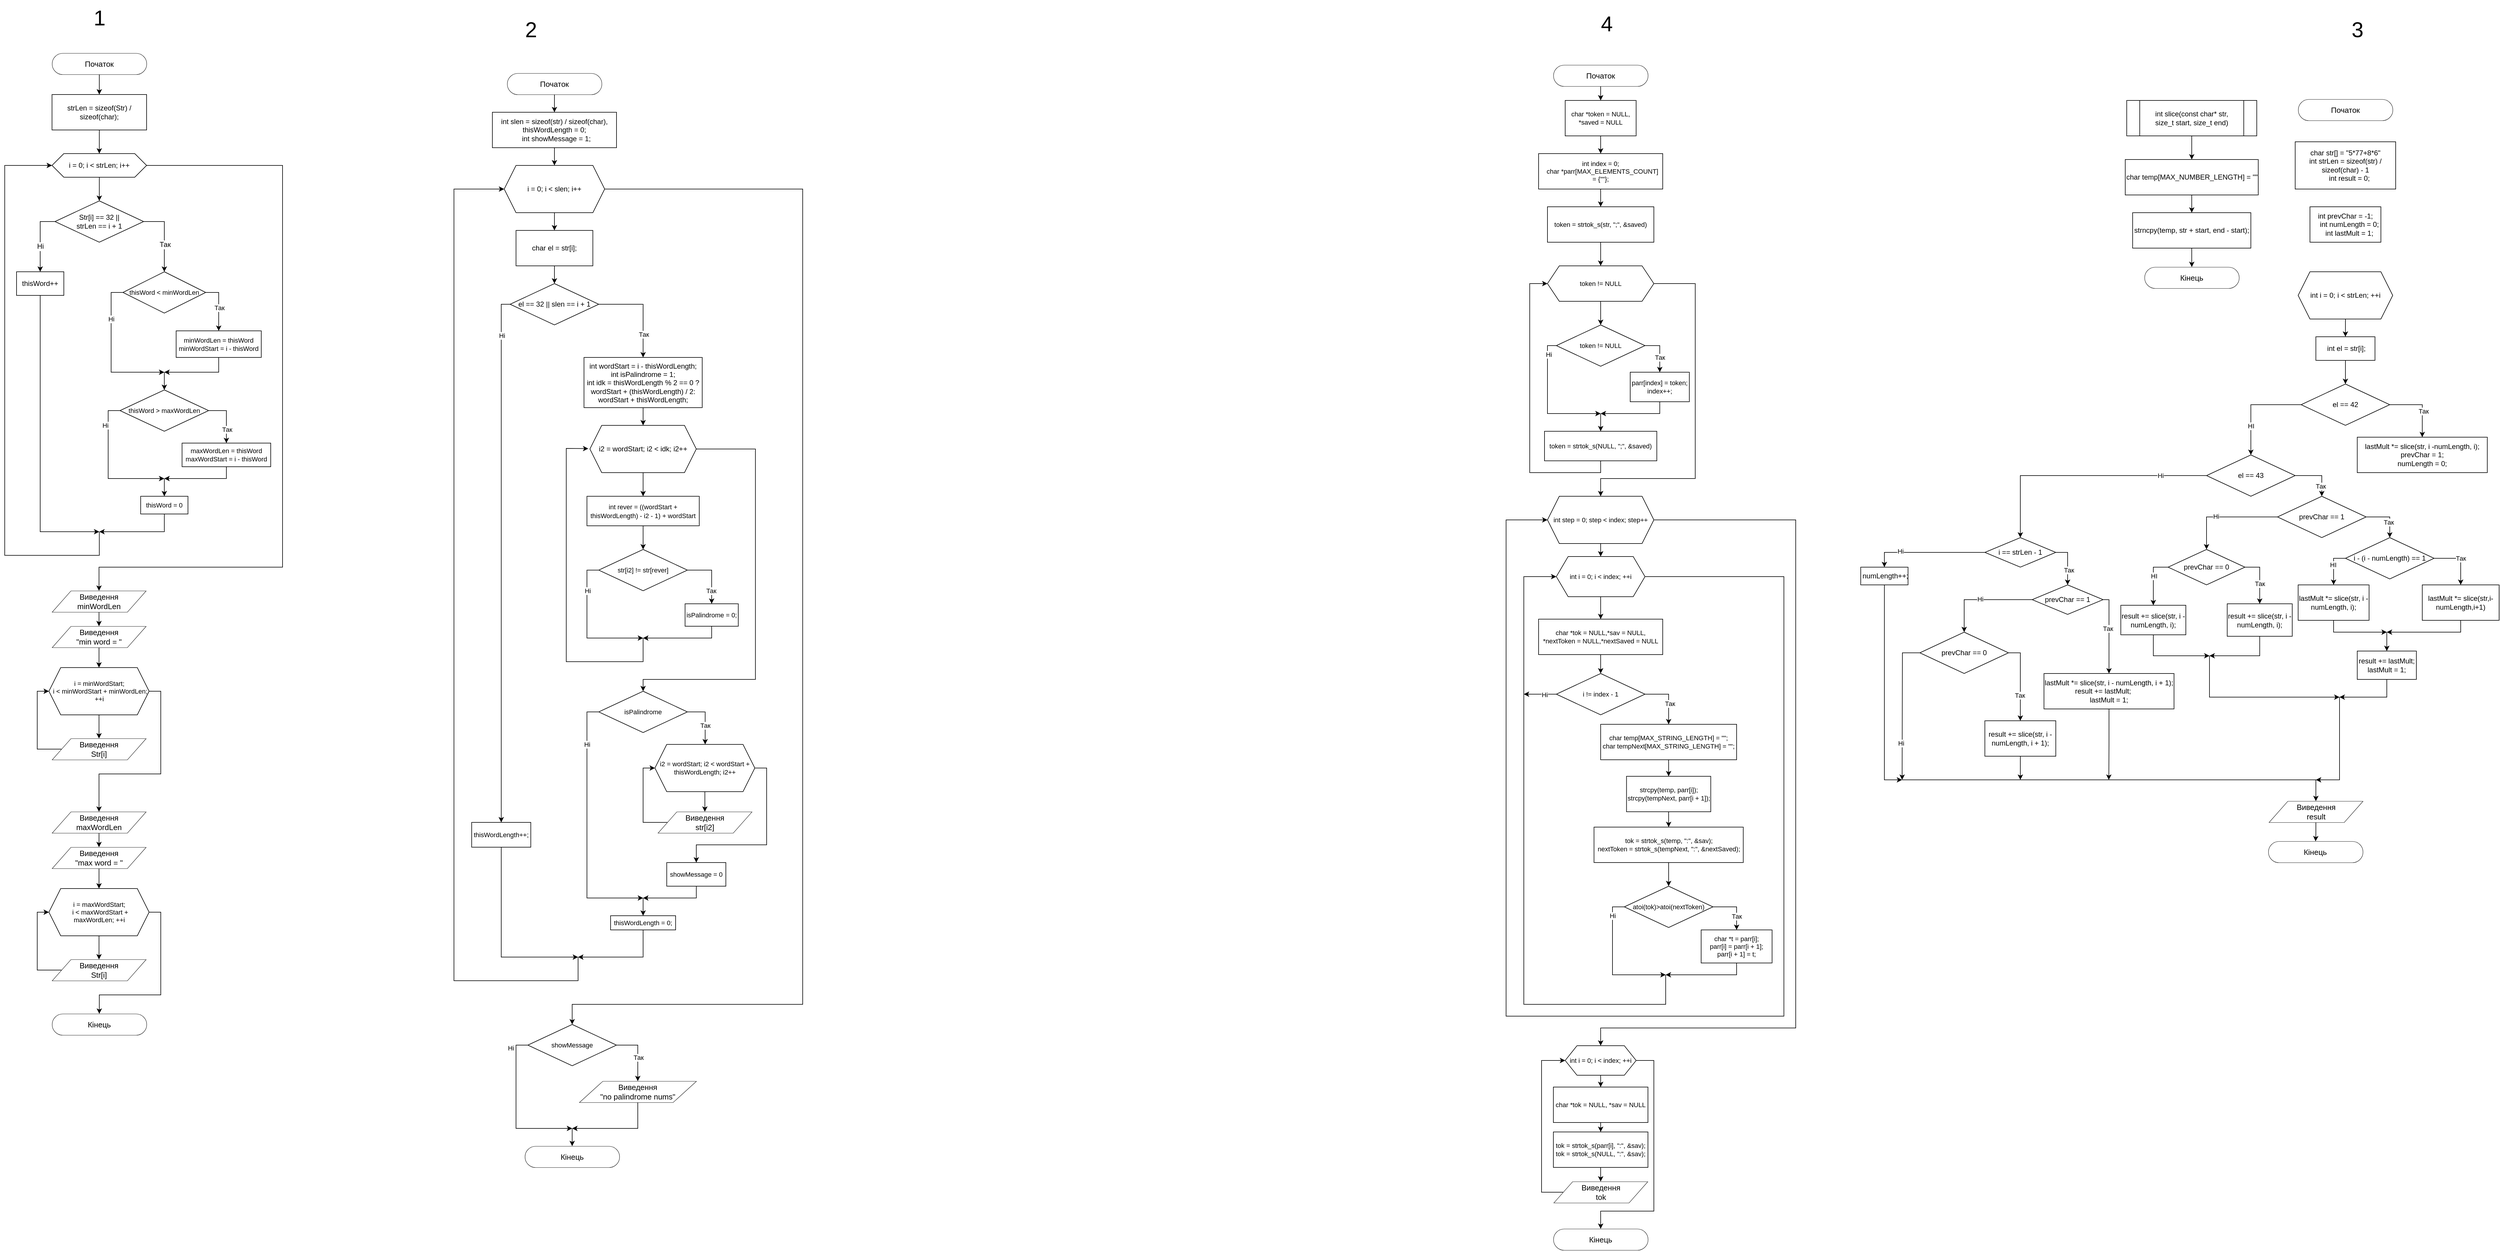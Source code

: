 <mxfile version="20.3.0" type="device"><diagram id="VGpGXINynCZNaOkp9BUT" name="Page-1"><mxGraphModel dx="1851" dy="708" grid="1" gridSize="10" guides="1" tooltips="1" connect="1" arrows="1" fold="1" page="0" pageScale="1" pageWidth="827" pageHeight="1169" background="none" math="0" shadow="0"><root><mxCell id="0"/><mxCell id="1" parent="0"/><mxCell id="kIWAvtThutHJejJ829ku-1" style="edgeStyle=orthogonalEdgeStyle;rounded=0;orthogonalLoop=1;jettySize=auto;html=1;exitX=0.5;exitY=1;exitDx=0;exitDy=0;entryX=0.5;entryY=0;entryDx=0;entryDy=0;" parent="1" source="Uf-vzUJSHtw5PsaxWrzu-1" target="mmlbO7rXa1Wh00hZoQnm-3" edge="1"><mxGeometry relative="1" as="geometry"/></mxCell><mxCell id="Uf-vzUJSHtw5PsaxWrzu-1" value="Початок" style="html=1;whiteSpace=wrap;rounded=1;arcSize=50;fontSize=13;spacing=5;strokeOpacity=100;strokeWidth=0.6;" parent="1" vertex="1"><mxGeometry x="80" y="110" width="160" height="36" as="geometry"/></mxCell><mxCell id="mmlbO7rXa1Wh00hZoQnm-1" value="&lt;font style=&quot;font-size: 36px;&quot;&gt;1&lt;/font&gt;" style="text;html=1;align=center;verticalAlign=middle;resizable=0;points=[];autosize=1;strokeColor=none;fillColor=none;" parent="1" vertex="1"><mxGeometry x="140" y="20" width="40" height="60" as="geometry"/></mxCell><mxCell id="kIWAvtThutHJejJ829ku-2" style="edgeStyle=orthogonalEdgeStyle;rounded=0;orthogonalLoop=1;jettySize=auto;html=1;exitX=0.5;exitY=1;exitDx=0;exitDy=0;entryX=0.5;entryY=0;entryDx=0;entryDy=0;" parent="1" source="mmlbO7rXa1Wh00hZoQnm-3" target="mmlbO7rXa1Wh00hZoQnm-6" edge="1"><mxGeometry relative="1" as="geometry"/></mxCell><mxCell id="mmlbO7rXa1Wh00hZoQnm-3" value="strLen = sizeof(Str) / sizeof(char);" style="rounded=0;whiteSpace=wrap;html=1;fontSize=12;" parent="1" vertex="1"><mxGeometry x="80" y="180" width="160" height="60" as="geometry"/></mxCell><mxCell id="mmlbO7rXa1Wh00hZoQnm-7" style="edgeStyle=orthogonalEdgeStyle;rounded=0;orthogonalLoop=1;jettySize=auto;html=1;exitX=0.5;exitY=1;exitDx=0;exitDy=0;fontSize=12;entryX=0.5;entryY=0;entryDx=0;entryDy=0;" parent="1" source="mmlbO7rXa1Wh00hZoQnm-6" target="mmlbO7rXa1Wh00hZoQnm-8" edge="1"><mxGeometry relative="1" as="geometry"><mxPoint x="160" y="360" as="targetPoint"/></mxGeometry></mxCell><mxCell id="mmlbO7rXa1Wh00hZoQnm-35" style="edgeStyle=orthogonalEdgeStyle;rounded=0;orthogonalLoop=1;jettySize=auto;html=1;exitX=1;exitY=0.5;exitDx=0;exitDy=0;fontSize=11;entryX=0.5;entryY=0;entryDx=0;entryDy=0;" parent="1" source="mmlbO7rXa1Wh00hZoQnm-6" target="mmlbO7rXa1Wh00hZoQnm-36" edge="1"><mxGeometry relative="1" as="geometry"><mxPoint x="160" y="1020" as="targetPoint"/><Array as="points"><mxPoint x="470" y="300"/><mxPoint x="470" y="980"/><mxPoint x="159" y="980"/></Array></mxGeometry></mxCell><mxCell id="mmlbO7rXa1Wh00hZoQnm-6" value="i = 0; i &amp;lt; strLen; i++" style="shape=hexagon;perimeter=hexagonPerimeter2;whiteSpace=wrap;html=1;fixedSize=1;fontSize=12;" parent="1" vertex="1"><mxGeometry x="80" y="280" width="160" height="40" as="geometry"/></mxCell><mxCell id="mmlbO7rXa1Wh00hZoQnm-9" style="edgeStyle=orthogonalEdgeStyle;rounded=0;orthogonalLoop=1;jettySize=auto;html=1;exitX=1;exitY=0.5;exitDx=0;exitDy=0;fontSize=12;entryX=0.5;entryY=0;entryDx=0;entryDy=0;" parent="1" source="mmlbO7rXa1Wh00hZoQnm-8" target="mmlbO7rXa1Wh00hZoQnm-14" edge="1"><mxGeometry relative="1" as="geometry"><mxPoint x="270" y="470" as="targetPoint"/><Array as="points"><mxPoint x="270" y="395"/><mxPoint x="270" y="470"/></Array></mxGeometry></mxCell><mxCell id="mmlbO7rXa1Wh00hZoQnm-10" value="Так" style="edgeLabel;html=1;align=center;verticalAlign=middle;resizable=0;points=[];fontSize=12;" parent="mmlbO7rXa1Wh00hZoQnm-9" vertex="1" connectable="0"><mxGeometry x="0.227" y="1" relative="1" as="geometry"><mxPoint as="offset"/></mxGeometry></mxCell><mxCell id="mmlbO7rXa1Wh00hZoQnm-11" style="edgeStyle=orthogonalEdgeStyle;rounded=0;orthogonalLoop=1;jettySize=auto;html=1;exitX=0;exitY=0.5;exitDx=0;exitDy=0;fontSize=12;entryX=0.5;entryY=0;entryDx=0;entryDy=0;" parent="1" source="mmlbO7rXa1Wh00hZoQnm-8" target="mmlbO7rXa1Wh00hZoQnm-13" edge="1"><mxGeometry relative="1" as="geometry"><mxPoint x="60" y="470" as="targetPoint"/></mxGeometry></mxCell><mxCell id="mmlbO7rXa1Wh00hZoQnm-12" value="Ні" style="edgeLabel;html=1;align=center;verticalAlign=middle;resizable=0;points=[];fontSize=12;" parent="mmlbO7rXa1Wh00hZoQnm-11" vertex="1" connectable="0"><mxGeometry x="0.472" relative="1" as="geometry"><mxPoint y="-14" as="offset"/></mxGeometry></mxCell><mxCell id="mmlbO7rXa1Wh00hZoQnm-8" value="Str[i] == 32 || &lt;br&gt;strLen == i + 1" style="rhombus;whiteSpace=wrap;html=1;fontSize=12;" parent="1" vertex="1"><mxGeometry x="85" y="360.0" width="150" height="70" as="geometry"/></mxCell><mxCell id="mmlbO7rXa1Wh00hZoQnm-34" style="edgeStyle=orthogonalEdgeStyle;rounded=0;orthogonalLoop=1;jettySize=auto;html=1;exitX=0.5;exitY=1;exitDx=0;exitDy=0;fontSize=11;" parent="1" source="mmlbO7rXa1Wh00hZoQnm-13" edge="1"><mxGeometry relative="1" as="geometry"><mxPoint x="160" y="920" as="targetPoint"/><Array as="points"><mxPoint x="60" y="920"/></Array></mxGeometry></mxCell><mxCell id="mmlbO7rXa1Wh00hZoQnm-13" value="thisWord++" style="rounded=0;whiteSpace=wrap;html=1;fontSize=12;" parent="1" vertex="1"><mxGeometry x="20" y="480" width="80" height="40" as="geometry"/></mxCell><mxCell id="mmlbO7rXa1Wh00hZoQnm-15" style="edgeStyle=orthogonalEdgeStyle;rounded=0;orthogonalLoop=1;jettySize=auto;html=1;exitX=0;exitY=0.5;exitDx=0;exitDy=0;fontSize=11;" parent="1" source="mmlbO7rXa1Wh00hZoQnm-14" edge="1"><mxGeometry relative="1" as="geometry"><mxPoint x="270" y="650" as="targetPoint"/><Array as="points"><mxPoint x="180" y="515"/><mxPoint x="180" y="650"/></Array></mxGeometry></mxCell><mxCell id="mmlbO7rXa1Wh00hZoQnm-16" value="Ні" style="edgeLabel;html=1;align=center;verticalAlign=middle;resizable=0;points=[];fontSize=11;" parent="mmlbO7rXa1Wh00hZoQnm-15" vertex="1" connectable="0"><mxGeometry x="0.516" y="1" relative="1" as="geometry"><mxPoint x="-31" y="-89" as="offset"/></mxGeometry></mxCell><mxCell id="mmlbO7rXa1Wh00hZoQnm-17" style="edgeStyle=orthogonalEdgeStyle;rounded=0;orthogonalLoop=1;jettySize=auto;html=1;exitX=1;exitY=0.5;exitDx=0;exitDy=0;fontSize=11;entryX=0.5;entryY=0;entryDx=0;entryDy=0;" parent="1" source="mmlbO7rXa1Wh00hZoQnm-14" target="mmlbO7rXa1Wh00hZoQnm-19" edge="1"><mxGeometry relative="1" as="geometry"><mxPoint x="360" y="570" as="targetPoint"/></mxGeometry></mxCell><mxCell id="mmlbO7rXa1Wh00hZoQnm-18" value="Так" style="edgeLabel;html=1;align=center;verticalAlign=middle;resizable=0;points=[];fontSize=11;" parent="mmlbO7rXa1Wh00hZoQnm-17" vertex="1" connectable="0"><mxGeometry x="0.094" y="1" relative="1" as="geometry"><mxPoint as="offset"/></mxGeometry></mxCell><mxCell id="mmlbO7rXa1Wh00hZoQnm-14" value="&lt;font style=&quot;font-size: 11px;&quot;&gt;thisWord &amp;lt; minWordLen&lt;/font&gt;" style="rhombus;whiteSpace=wrap;html=1;fontSize=12;" parent="1" vertex="1"><mxGeometry x="200" y="480" width="140" height="70" as="geometry"/></mxCell><mxCell id="mmlbO7rXa1Wh00hZoQnm-23" style="edgeStyle=orthogonalEdgeStyle;rounded=0;orthogonalLoop=1;jettySize=auto;html=1;exitX=0.5;exitY=1;exitDx=0;exitDy=0;fontSize=11;" parent="1" source="mmlbO7rXa1Wh00hZoQnm-19" edge="1"><mxGeometry relative="1" as="geometry"><mxPoint x="270" y="650" as="targetPoint"/><Array as="points"><mxPoint x="362" y="650"/></Array></mxGeometry></mxCell><mxCell id="mmlbO7rXa1Wh00hZoQnm-19" value="&lt;div&gt;minWordLen = thisWord&lt;/div&gt;&lt;div&gt;&lt;span style=&quot;background-color: initial;&quot;&gt;minWordStart = i - thisWord&lt;/span&gt;&lt;/div&gt;" style="rounded=0;whiteSpace=wrap;html=1;fontSize=11;" parent="1" vertex="1"><mxGeometry x="290" y="580" width="144" height="45" as="geometry"/></mxCell><mxCell id="mmlbO7rXa1Wh00hZoQnm-24" style="edgeStyle=orthogonalEdgeStyle;rounded=0;orthogonalLoop=1;jettySize=auto;html=1;exitX=1;exitY=0.5;exitDx=0;exitDy=0;fontSize=11;entryX=0.5;entryY=0;entryDx=0;entryDy=0;" parent="1" source="mmlbO7rXa1Wh00hZoQnm-20" target="mmlbO7rXa1Wh00hZoQnm-26" edge="1"><mxGeometry relative="1" as="geometry"><mxPoint x="380" y="780" as="targetPoint"/></mxGeometry></mxCell><mxCell id="mmlbO7rXa1Wh00hZoQnm-25" value="Так" style="edgeLabel;html=1;align=center;verticalAlign=middle;resizable=0;points=[];fontSize=11;" parent="mmlbO7rXa1Wh00hZoQnm-24" vertex="1" connectable="0"><mxGeometry x="0.464" y="1" relative="1" as="geometry"><mxPoint as="offset"/></mxGeometry></mxCell><mxCell id="mmlbO7rXa1Wh00hZoQnm-27" style="edgeStyle=orthogonalEdgeStyle;rounded=0;orthogonalLoop=1;jettySize=auto;html=1;exitX=0;exitY=0.5;exitDx=0;exitDy=0;fontSize=11;" parent="1" source="mmlbO7rXa1Wh00hZoQnm-20" edge="1"><mxGeometry relative="1" as="geometry"><mxPoint x="270" y="830" as="targetPoint"/><Array as="points"><mxPoint x="175" y="715"/><mxPoint x="175" y="830"/></Array></mxGeometry></mxCell><mxCell id="mmlbO7rXa1Wh00hZoQnm-28" value="Ні" style="edgeLabel;html=1;align=center;verticalAlign=middle;resizable=0;points=[];fontSize=11;" parent="mmlbO7rXa1Wh00hZoQnm-27" vertex="1" connectable="0"><mxGeometry x="0.513" y="2" relative="1" as="geometry"><mxPoint x="-44" y="-88" as="offset"/></mxGeometry></mxCell><mxCell id="mmlbO7rXa1Wh00hZoQnm-20" value="thisWord &amp;gt; maxWordLen" style="rhombus;whiteSpace=wrap;html=1;fontSize=11;" parent="1" vertex="1"><mxGeometry x="195" y="680.0" width="150" height="70" as="geometry"/></mxCell><mxCell id="mmlbO7rXa1Wh00hZoQnm-22" value="" style="endArrow=classic;html=1;rounded=0;fontSize=11;entryX=0.5;entryY=0;entryDx=0;entryDy=0;" parent="1" target="mmlbO7rXa1Wh00hZoQnm-20" edge="1"><mxGeometry width="50" height="50" relative="1" as="geometry"><mxPoint x="270" y="650" as="sourcePoint"/><mxPoint x="360" y="570" as="targetPoint"/></mxGeometry></mxCell><mxCell id="mmlbO7rXa1Wh00hZoQnm-31" style="edgeStyle=orthogonalEdgeStyle;rounded=0;orthogonalLoop=1;jettySize=auto;html=1;exitX=0.5;exitY=1;exitDx=0;exitDy=0;fontSize=11;" parent="1" source="mmlbO7rXa1Wh00hZoQnm-26" edge="1"><mxGeometry relative="1" as="geometry"><mxPoint x="270" y="830" as="targetPoint"/><Array as="points"><mxPoint x="375" y="830"/></Array></mxGeometry></mxCell><mxCell id="mmlbO7rXa1Wh00hZoQnm-26" value="&lt;div&gt;maxWordLen = thisWord&lt;/div&gt;&lt;div&gt;&lt;span style=&quot;background-color: initial;&quot;&gt;maxWordStart = i - thisWord&lt;/span&gt;&lt;/div&gt;" style="rounded=0;whiteSpace=wrap;html=1;fontSize=11;" parent="1" vertex="1"><mxGeometry x="300" y="770" width="150" height="40" as="geometry"/></mxCell><mxCell id="mmlbO7rXa1Wh00hZoQnm-33" style="edgeStyle=orthogonalEdgeStyle;rounded=0;orthogonalLoop=1;jettySize=auto;html=1;exitX=0.5;exitY=1;exitDx=0;exitDy=0;fontSize=11;" parent="1" source="mmlbO7rXa1Wh00hZoQnm-29" edge="1"><mxGeometry relative="1" as="geometry"><mxPoint x="160" y="920" as="targetPoint"/><Array as="points"><mxPoint x="270" y="920"/></Array></mxGeometry></mxCell><mxCell id="mmlbO7rXa1Wh00hZoQnm-29" value="thisWord = 0" style="rounded=0;whiteSpace=wrap;html=1;fontSize=11;" parent="1" vertex="1"><mxGeometry x="230" y="860" width="80" height="30" as="geometry"/></mxCell><mxCell id="mmlbO7rXa1Wh00hZoQnm-30" value="" style="endArrow=classic;html=1;rounded=0;fontSize=11;entryX=0.5;entryY=0;entryDx=0;entryDy=0;" parent="1" target="mmlbO7rXa1Wh00hZoQnm-29" edge="1"><mxGeometry width="50" height="50" relative="1" as="geometry"><mxPoint x="270" y="830" as="sourcePoint"/><mxPoint x="340" y="770" as="targetPoint"/></mxGeometry></mxCell><mxCell id="mmlbO7rXa1Wh00hZoQnm-32" value="" style="endArrow=classic;html=1;rounded=0;fontSize=11;entryX=0;entryY=0.5;entryDx=0;entryDy=0;" parent="1" target="mmlbO7rXa1Wh00hZoQnm-6" edge="1"><mxGeometry width="50" height="50" relative="1" as="geometry"><mxPoint x="160" y="920" as="sourcePoint"/><mxPoint y="246" as="targetPoint"/><Array as="points"><mxPoint x="160" y="960"/><mxPoint y="960"/><mxPoint y="300"/></Array></mxGeometry></mxCell><mxCell id="mmlbO7rXa1Wh00hZoQnm-38" style="edgeStyle=orthogonalEdgeStyle;rounded=0;orthogonalLoop=1;jettySize=auto;html=1;exitX=0.5;exitY=1;exitDx=0;exitDy=0;entryX=0.5;entryY=0;entryDx=0;entryDy=0;fontSize=11;" parent="1" source="mmlbO7rXa1Wh00hZoQnm-36" target="mmlbO7rXa1Wh00hZoQnm-37" edge="1"><mxGeometry relative="1" as="geometry"/></mxCell><mxCell id="mmlbO7rXa1Wh00hZoQnm-36" value="&lt;div&gt;Виведення&lt;/div&gt;&lt;div&gt;minWordLen&lt;/div&gt;" style="html=1;whiteSpace=wrap;shape=parallelogram;perimeter=parallelogramPerimeter;anchorPointDirection=0;fontSize=13;spacing=5;strokeOpacity=100;rounded=1;absoluteArcSize=1;arcSize=0;strokeWidth=0.6;" parent="1" vertex="1"><mxGeometry x="80" y="1020" width="159" height="36" as="geometry"/></mxCell><mxCell id="mmlbO7rXa1Wh00hZoQnm-40" style="edgeStyle=orthogonalEdgeStyle;rounded=0;orthogonalLoop=1;jettySize=auto;html=1;exitX=0.5;exitY=1;exitDx=0;exitDy=0;entryX=0.5;entryY=0;entryDx=0;entryDy=0;fontSize=11;" parent="1" source="mmlbO7rXa1Wh00hZoQnm-37" target="mmlbO7rXa1Wh00hZoQnm-39" edge="1"><mxGeometry relative="1" as="geometry"/></mxCell><mxCell id="mmlbO7rXa1Wh00hZoQnm-37" value="&lt;div&gt;Виведення&lt;/div&gt;&lt;div&gt;&quot;min word =&amp;nbsp;&quot;&lt;/div&gt;" style="html=1;whiteSpace=wrap;shape=parallelogram;perimeter=parallelogramPerimeter;anchorPointDirection=0;fontSize=13;spacing=5;strokeOpacity=100;rounded=1;absoluteArcSize=1;arcSize=0;strokeWidth=0.6;" parent="1" vertex="1"><mxGeometry x="80" y="1080" width="159" height="36" as="geometry"/></mxCell><mxCell id="mmlbO7rXa1Wh00hZoQnm-41" style="edgeStyle=orthogonalEdgeStyle;rounded=0;orthogonalLoop=1;jettySize=auto;html=1;exitX=0.5;exitY=1;exitDx=0;exitDy=0;fontSize=11;entryX=0.5;entryY=0;entryDx=0;entryDy=0;" parent="1" source="mmlbO7rXa1Wh00hZoQnm-39" target="mmlbO7rXa1Wh00hZoQnm-42" edge="1"><mxGeometry relative="1" as="geometry"><mxPoint x="159.333" y="1270" as="targetPoint"/></mxGeometry></mxCell><mxCell id="mmlbO7rXa1Wh00hZoQnm-45" style="edgeStyle=orthogonalEdgeStyle;rounded=0;orthogonalLoop=1;jettySize=auto;html=1;exitX=1;exitY=0.5;exitDx=0;exitDy=0;fontSize=11;entryX=0.5;entryY=0;entryDx=0;entryDy=0;" parent="1" source="mmlbO7rXa1Wh00hZoQnm-39" target="4ZUC1RSVTaDAGkPvdiHp-2" edge="1"><mxGeometry relative="1" as="geometry"><mxPoint x="160" y="1380" as="targetPoint"/><Array as="points"><mxPoint x="264" y="1190"/><mxPoint x="264" y="1330"/><mxPoint x="160" y="1330"/></Array></mxGeometry></mxCell><mxCell id="mmlbO7rXa1Wh00hZoQnm-39" value="i = minWordStart;&lt;br&gt;&amp;nbsp;i &amp;lt; minWordStart + minWordLen; ++i" style="shape=hexagon;perimeter=hexagonPerimeter2;whiteSpace=wrap;html=1;fixedSize=1;fontSize=11;" parent="1" vertex="1"><mxGeometry x="74.75" y="1150" width="169.5" height="80" as="geometry"/></mxCell><mxCell id="mmlbO7rXa1Wh00hZoQnm-44" style="edgeStyle=orthogonalEdgeStyle;rounded=0;orthogonalLoop=1;jettySize=auto;html=1;exitX=0;exitY=0.5;exitDx=0;exitDy=0;entryX=0;entryY=0.5;entryDx=0;entryDy=0;fontSize=11;" parent="1" source="mmlbO7rXa1Wh00hZoQnm-42" target="mmlbO7rXa1Wh00hZoQnm-39" edge="1"><mxGeometry relative="1" as="geometry"><Array as="points"><mxPoint x="55" y="1288"/><mxPoint x="55" y="1190"/></Array></mxGeometry></mxCell><mxCell id="mmlbO7rXa1Wh00hZoQnm-42" value="&lt;div&gt;Виведення&lt;/div&gt;&lt;div&gt;Str[i]&lt;/div&gt;" style="html=1;whiteSpace=wrap;shape=parallelogram;perimeter=parallelogramPerimeter;anchorPointDirection=0;fontSize=13;spacing=5;strokeOpacity=100;rounded=1;absoluteArcSize=1;arcSize=0;strokeWidth=0.6;" parent="1" vertex="1"><mxGeometry x="80" y="1270" width="159" height="36" as="geometry"/></mxCell><mxCell id="4ZUC1RSVTaDAGkPvdiHp-1" style="edgeStyle=orthogonalEdgeStyle;rounded=0;orthogonalLoop=1;jettySize=auto;html=1;exitX=0.5;exitY=1;exitDx=0;exitDy=0;entryX=0.5;entryY=0;entryDx=0;entryDy=0;fontSize=11;" parent="1" source="4ZUC1RSVTaDAGkPvdiHp-2" target="4ZUC1RSVTaDAGkPvdiHp-4" edge="1"><mxGeometry relative="1" as="geometry"/></mxCell><mxCell id="4ZUC1RSVTaDAGkPvdiHp-2" value="&lt;div&gt;Виведення&lt;/div&gt;&lt;div&gt;maxWordLen&lt;/div&gt;" style="html=1;whiteSpace=wrap;shape=parallelogram;perimeter=parallelogramPerimeter;anchorPointDirection=0;fontSize=13;spacing=5;strokeOpacity=100;rounded=1;absoluteArcSize=1;arcSize=0;strokeWidth=0.6;" parent="1" vertex="1"><mxGeometry x="80" y="1394" width="159" height="36" as="geometry"/></mxCell><mxCell id="4ZUC1RSVTaDAGkPvdiHp-3" style="edgeStyle=orthogonalEdgeStyle;rounded=0;orthogonalLoop=1;jettySize=auto;html=1;exitX=0.5;exitY=1;exitDx=0;exitDy=0;entryX=0.5;entryY=0;entryDx=0;entryDy=0;fontSize=11;" parent="1" source="4ZUC1RSVTaDAGkPvdiHp-4" target="4ZUC1RSVTaDAGkPvdiHp-7" edge="1"><mxGeometry relative="1" as="geometry"/></mxCell><mxCell id="4ZUC1RSVTaDAGkPvdiHp-4" value="&lt;div&gt;Виведення&lt;/div&gt;&lt;div&gt;&quot;max word =&amp;nbsp;&quot;&lt;/div&gt;" style="html=1;whiteSpace=wrap;shape=parallelogram;perimeter=parallelogramPerimeter;anchorPointDirection=0;fontSize=13;spacing=5;strokeOpacity=100;rounded=1;absoluteArcSize=1;arcSize=0;strokeWidth=0.6;" parent="1" vertex="1"><mxGeometry x="80" y="1454" width="159" height="36" as="geometry"/></mxCell><mxCell id="4ZUC1RSVTaDAGkPvdiHp-5" style="edgeStyle=orthogonalEdgeStyle;rounded=0;orthogonalLoop=1;jettySize=auto;html=1;exitX=0.5;exitY=1;exitDx=0;exitDy=0;fontSize=11;entryX=0.5;entryY=0;entryDx=0;entryDy=0;" parent="1" source="4ZUC1RSVTaDAGkPvdiHp-7" target="4ZUC1RSVTaDAGkPvdiHp-9" edge="1"><mxGeometry relative="1" as="geometry"><mxPoint x="159.333" y="1644" as="targetPoint"/></mxGeometry></mxCell><mxCell id="4ZUC1RSVTaDAGkPvdiHp-6" style="edgeStyle=orthogonalEdgeStyle;rounded=0;orthogonalLoop=1;jettySize=auto;html=1;exitX=1;exitY=0.5;exitDx=0;exitDy=0;fontSize=11;entryX=0.5;entryY=0;entryDx=0;entryDy=0;" parent="1" source="4ZUC1RSVTaDAGkPvdiHp-7" target="4ZUC1RSVTaDAGkPvdiHp-10" edge="1"><mxGeometry relative="1" as="geometry"><mxPoint x="160" y="1754" as="targetPoint"/><Array as="points"><mxPoint x="264" y="1564"/><mxPoint x="264" y="1704"/><mxPoint x="160" y="1704"/></Array></mxGeometry></mxCell><mxCell id="4ZUC1RSVTaDAGkPvdiHp-7" value="i = maxWordStart;&lt;br&gt;&amp;nbsp;i &amp;lt; maxWordStart + maxWordLen; ++i" style="shape=hexagon;perimeter=hexagonPerimeter2;whiteSpace=wrap;html=1;fixedSize=1;fontSize=11;" parent="1" vertex="1"><mxGeometry x="74.75" y="1524" width="169.5" height="80" as="geometry"/></mxCell><mxCell id="4ZUC1RSVTaDAGkPvdiHp-8" style="edgeStyle=orthogonalEdgeStyle;rounded=0;orthogonalLoop=1;jettySize=auto;html=1;exitX=0;exitY=0.5;exitDx=0;exitDy=0;entryX=0;entryY=0.5;entryDx=0;entryDy=0;fontSize=11;" parent="1" source="4ZUC1RSVTaDAGkPvdiHp-9" target="4ZUC1RSVTaDAGkPvdiHp-7" edge="1"><mxGeometry relative="1" as="geometry"><Array as="points"><mxPoint x="55" y="1662"/><mxPoint x="55" y="1564"/></Array></mxGeometry></mxCell><mxCell id="4ZUC1RSVTaDAGkPvdiHp-9" value="&lt;div&gt;Виведення&lt;/div&gt;&lt;div&gt;Str[i]&lt;/div&gt;" style="html=1;whiteSpace=wrap;shape=parallelogram;perimeter=parallelogramPerimeter;anchorPointDirection=0;fontSize=13;spacing=5;strokeOpacity=100;rounded=1;absoluteArcSize=1;arcSize=0;strokeWidth=0.6;" parent="1" vertex="1"><mxGeometry x="80" y="1644" width="159" height="36" as="geometry"/></mxCell><mxCell id="4ZUC1RSVTaDAGkPvdiHp-10" value="Кінець" style="html=1;whiteSpace=wrap;rounded=1;arcSize=50;fontSize=13;spacing=5;strokeOpacity=100;strokeWidth=0.6;" parent="1" vertex="1"><mxGeometry x="80" y="1736" width="160" height="36" as="geometry"/></mxCell><mxCell id="4ZUC1RSVTaDAGkPvdiHp-11" value="&lt;font style=&quot;font-size: 36px;&quot;&gt;2&lt;/font&gt;" style="text;html=1;align=center;verticalAlign=middle;resizable=0;points=[];autosize=1;strokeColor=none;fillColor=none;" parent="1" vertex="1"><mxGeometry x="870" y="40" width="40" height="60" as="geometry"/></mxCell><mxCell id="kIWAvtThutHJejJ829ku-5" style="edgeStyle=orthogonalEdgeStyle;rounded=0;orthogonalLoop=1;jettySize=auto;html=1;exitX=0.5;exitY=1;exitDx=0;exitDy=0;entryX=0.5;entryY=0;entryDx=0;entryDy=0;" parent="1" source="4ZUC1RSVTaDAGkPvdiHp-12" target="4ZUC1RSVTaDAGkPvdiHp-13" edge="1"><mxGeometry relative="1" as="geometry"/></mxCell><mxCell id="4ZUC1RSVTaDAGkPvdiHp-12" value="Початок" style="html=1;whiteSpace=wrap;rounded=1;arcSize=50;fontSize=13;spacing=5;strokeOpacity=100;strokeWidth=0.6;" parent="1" vertex="1"><mxGeometry x="850" y="144" width="160" height="36" as="geometry"/></mxCell><mxCell id="kIWAvtThutHJejJ829ku-4" style="edgeStyle=orthogonalEdgeStyle;rounded=0;orthogonalLoop=1;jettySize=auto;html=1;exitX=0.5;exitY=1;exitDx=0;exitDy=0;entryX=0.5;entryY=0;entryDx=0;entryDy=0;" parent="1" source="4ZUC1RSVTaDAGkPvdiHp-13" target="4ZUC1RSVTaDAGkPvdiHp-14" edge="1"><mxGeometry relative="1" as="geometry"/></mxCell><mxCell id="4ZUC1RSVTaDAGkPvdiHp-13" value="&lt;div&gt;int slen = sizeof(str) / sizeof(char), thisWordLength = 0;&lt;/div&gt;&lt;div&gt;&amp;nbsp; int showMessage = 1;&lt;/div&gt;" style="rounded=0;whiteSpace=wrap;html=1;" parent="1" vertex="1"><mxGeometry x="825" y="210" width="210" height="60" as="geometry"/></mxCell><mxCell id="4ZUC1RSVTaDAGkPvdiHp-16" style="edgeStyle=orthogonalEdgeStyle;rounded=0;orthogonalLoop=1;jettySize=auto;html=1;exitX=0.5;exitY=1;exitDx=0;exitDy=0;entryX=0.5;entryY=0;entryDx=0;entryDy=0;" parent="1" source="4ZUC1RSVTaDAGkPvdiHp-14" target="4ZUC1RSVTaDAGkPvdiHp-15" edge="1"><mxGeometry relative="1" as="geometry"/></mxCell><mxCell id="4ZUC1RSVTaDAGkPvdiHp-56" style="edgeStyle=orthogonalEdgeStyle;rounded=0;orthogonalLoop=1;jettySize=auto;html=1;exitX=1;exitY=0.5;exitDx=0;exitDy=0;fontSize=11;" parent="1" source="4ZUC1RSVTaDAGkPvdiHp-14" target="4ZUC1RSVTaDAGkPvdiHp-57" edge="1"><mxGeometry relative="1" as="geometry"><mxPoint x="960" y="1760" as="targetPoint"/><Array as="points"><mxPoint x="1350" y="340"/><mxPoint x="1350" y="1720"/><mxPoint x="960" y="1720"/></Array></mxGeometry></mxCell><mxCell id="4ZUC1RSVTaDAGkPvdiHp-14" value="i = 0; i &amp;lt; slen; i++" style="shape=hexagon;perimeter=hexagonPerimeter2;whiteSpace=wrap;html=1;fixedSize=1;" parent="1" vertex="1"><mxGeometry x="845" y="300" width="170" height="80" as="geometry"/></mxCell><mxCell id="kIWAvtThutHJejJ829ku-3" style="edgeStyle=orthogonalEdgeStyle;rounded=0;orthogonalLoop=1;jettySize=auto;html=1;exitX=0.5;exitY=1;exitDx=0;exitDy=0;entryX=0.5;entryY=0;entryDx=0;entryDy=0;" parent="1" source="4ZUC1RSVTaDAGkPvdiHp-15" target="4ZUC1RSVTaDAGkPvdiHp-17" edge="1"><mxGeometry relative="1" as="geometry"/></mxCell><mxCell id="4ZUC1RSVTaDAGkPvdiHp-15" value="char el = str[i];" style="rounded=0;whiteSpace=wrap;html=1;" parent="1" vertex="1"><mxGeometry x="865" y="410" width="130" height="60" as="geometry"/></mxCell><mxCell id="4ZUC1RSVTaDAGkPvdiHp-18" style="edgeStyle=orthogonalEdgeStyle;rounded=0;orthogonalLoop=1;jettySize=auto;html=1;exitX=1;exitY=0.5;exitDx=0;exitDy=0;entryX=0.5;entryY=0;entryDx=0;entryDy=0;" parent="1" source="4ZUC1RSVTaDAGkPvdiHp-17" target="4ZUC1RSVTaDAGkPvdiHp-20" edge="1"><mxGeometry relative="1" as="geometry"><mxPoint x="1080" y="620" as="targetPoint"/></mxGeometry></mxCell><mxCell id="4ZUC1RSVTaDAGkPvdiHp-19" value="Так" style="edgeLabel;html=1;align=center;verticalAlign=middle;resizable=0;points=[];" parent="4ZUC1RSVTaDAGkPvdiHp-18" vertex="1" connectable="0"><mxGeometry x="0.525" y="1" relative="1" as="geometry"><mxPoint as="offset"/></mxGeometry></mxCell><mxCell id="4ZUC1RSVTaDAGkPvdiHp-50" style="edgeStyle=orthogonalEdgeStyle;rounded=0;orthogonalLoop=1;jettySize=auto;html=1;exitX=0;exitY=0.5;exitDx=0;exitDy=0;fontSize=11;" parent="1" source="4ZUC1RSVTaDAGkPvdiHp-17" target="4ZUC1RSVTaDAGkPvdiHp-54" edge="1"><mxGeometry relative="1" as="geometry"><mxPoint x="840" y="1500" as="targetPoint"/><Array as="points"><mxPoint x="840" y="535"/></Array></mxGeometry></mxCell><mxCell id="4ZUC1RSVTaDAGkPvdiHp-51" value="Ні" style="edgeLabel;html=1;align=center;verticalAlign=middle;resizable=0;points=[];fontSize=11;" parent="4ZUC1RSVTaDAGkPvdiHp-50" vertex="1" connectable="0"><mxGeometry x="-0.849" y="1" relative="1" as="geometry"><mxPoint as="offset"/></mxGeometry></mxCell><mxCell id="4ZUC1RSVTaDAGkPvdiHp-17" value="el == 32 || slen == i + 1" style="rhombus;whiteSpace=wrap;html=1;" parent="1" vertex="1"><mxGeometry x="855" y="500.0" width="150" height="70" as="geometry"/></mxCell><mxCell id="4ZUC1RSVTaDAGkPvdiHp-22" style="edgeStyle=orthogonalEdgeStyle;rounded=0;orthogonalLoop=1;jettySize=auto;html=1;exitX=0.5;exitY=1;exitDx=0;exitDy=0;entryX=0.5;entryY=0;entryDx=0;entryDy=0;" parent="1" source="4ZUC1RSVTaDAGkPvdiHp-20" target="4ZUC1RSVTaDAGkPvdiHp-21" edge="1"><mxGeometry relative="1" as="geometry"/></mxCell><mxCell id="4ZUC1RSVTaDAGkPvdiHp-20" value="&lt;div&gt;int wordStart = i - thisWordLength;&lt;/div&gt;&lt;div&gt;&lt;span style=&quot;background-color: initial;&quot;&gt;int isPalindrome = 1;&lt;/span&gt;&lt;/div&gt;&lt;div&gt;int idk = thisWordLength % 2 == 0 ? wordStart + (thisWordLength) / 2&lt;span style=&quot;background-color: initial;&quot;&gt;: wordStart + thisWordLength;&lt;/span&gt;&lt;/div&gt;" style="rounded=0;whiteSpace=wrap;html=1;" parent="1" vertex="1"><mxGeometry x="980" y="625" width="200" height="85" as="geometry"/></mxCell><mxCell id="4ZUC1RSVTaDAGkPvdiHp-23" style="edgeStyle=orthogonalEdgeStyle;rounded=0;orthogonalLoop=1;jettySize=auto;html=1;exitX=0.5;exitY=1;exitDx=0;exitDy=0;" parent="1" source="4ZUC1RSVTaDAGkPvdiHp-21" target="4ZUC1RSVTaDAGkPvdiHp-24" edge="1"><mxGeometry relative="1" as="geometry"><mxPoint x="1080.222" y="870" as="targetPoint"/></mxGeometry></mxCell><mxCell id="4ZUC1RSVTaDAGkPvdiHp-34" style="edgeStyle=orthogonalEdgeStyle;rounded=0;orthogonalLoop=1;jettySize=auto;html=1;exitX=1;exitY=0.5;exitDx=0;exitDy=0;fontSize=11;" parent="1" source="4ZUC1RSVTaDAGkPvdiHp-21" target="4ZUC1RSVTaDAGkPvdiHp-35" edge="1"><mxGeometry relative="1" as="geometry"><mxPoint x="1080" y="1220" as="targetPoint"/><Array as="points"><mxPoint x="1270" y="780"/><mxPoint x="1270" y="1170"/><mxPoint x="1080" y="1170"/></Array></mxGeometry></mxCell><mxCell id="4ZUC1RSVTaDAGkPvdiHp-21" value="i2 = wordStart; i2 &amp;lt; idk; i2++" style="shape=hexagon;perimeter=hexagonPerimeter2;whiteSpace=wrap;html=1;fixedSize=1;" parent="1" vertex="1"><mxGeometry x="990" y="740" width="180" height="80" as="geometry"/></mxCell><mxCell id="4ZUC1RSVTaDAGkPvdiHp-25" style="edgeStyle=orthogonalEdgeStyle;rounded=0;orthogonalLoop=1;jettySize=auto;html=1;exitX=0.5;exitY=1;exitDx=0;exitDy=0;fontSize=11;" parent="1" source="4ZUC1RSVTaDAGkPvdiHp-24" target="4ZUC1RSVTaDAGkPvdiHp-26" edge="1"><mxGeometry relative="1" as="geometry"><mxPoint x="1080.222" y="960" as="targetPoint"/></mxGeometry></mxCell><mxCell id="4ZUC1RSVTaDAGkPvdiHp-24" value="&lt;font style=&quot;font-size: 11px;&quot;&gt;int rever = ((wordStart + thisWordLength) - i2 - 1) + wordStart&lt;/font&gt;" style="rounded=0;whiteSpace=wrap;html=1;" parent="1" vertex="1"><mxGeometry x="985" y="860" width="190" height="50" as="geometry"/></mxCell><mxCell id="4ZUC1RSVTaDAGkPvdiHp-27" style="edgeStyle=orthogonalEdgeStyle;rounded=0;orthogonalLoop=1;jettySize=auto;html=1;exitX=1;exitY=0.5;exitDx=0;exitDy=0;fontSize=11;entryX=0.5;entryY=0;entryDx=0;entryDy=0;" parent="1" source="4ZUC1RSVTaDAGkPvdiHp-26" target="4ZUC1RSVTaDAGkPvdiHp-29" edge="1"><mxGeometry relative="1" as="geometry"><mxPoint x="1210" y="1060" as="targetPoint"/></mxGeometry></mxCell><mxCell id="4ZUC1RSVTaDAGkPvdiHp-28" value="Так" style="edgeLabel;html=1;align=center;verticalAlign=middle;resizable=0;points=[];fontSize=11;" parent="4ZUC1RSVTaDAGkPvdiHp-27" vertex="1" connectable="0"><mxGeometry x="0.54" y="-1" relative="1" as="geometry"><mxPoint as="offset"/></mxGeometry></mxCell><mxCell id="4ZUC1RSVTaDAGkPvdiHp-30" style="edgeStyle=orthogonalEdgeStyle;rounded=0;orthogonalLoop=1;jettySize=auto;html=1;exitX=0;exitY=0.5;exitDx=0;exitDy=0;fontSize=11;" parent="1" source="4ZUC1RSVTaDAGkPvdiHp-26" edge="1"><mxGeometry relative="1" as="geometry"><mxPoint x="1080" y="1100" as="targetPoint"/><Array as="points"><mxPoint x="985" y="985"/><mxPoint x="985" y="1100"/></Array></mxGeometry></mxCell><mxCell id="4ZUC1RSVTaDAGkPvdiHp-31" value="Ні" style="edgeLabel;html=1;align=center;verticalAlign=middle;resizable=0;points=[];fontSize=11;" parent="4ZUC1RSVTaDAGkPvdiHp-30" vertex="1" connectable="0"><mxGeometry x="0.472" y="2" relative="1" as="geometry"><mxPoint x="-34" y="-78" as="offset"/></mxGeometry></mxCell><mxCell id="4ZUC1RSVTaDAGkPvdiHp-26" value="str[i2] != str[rever]" style="rhombus;whiteSpace=wrap;html=1;fontSize=11;" parent="1" vertex="1"><mxGeometry x="1005.002" y="950" width="150" height="70" as="geometry"/></mxCell><mxCell id="4ZUC1RSVTaDAGkPvdiHp-33" style="edgeStyle=orthogonalEdgeStyle;rounded=0;orthogonalLoop=1;jettySize=auto;html=1;exitX=0.5;exitY=1;exitDx=0;exitDy=0;fontSize=11;" parent="1" source="4ZUC1RSVTaDAGkPvdiHp-29" edge="1"><mxGeometry relative="1" as="geometry"><mxPoint x="1080" y="1100" as="targetPoint"/><Array as="points"><mxPoint x="1196" y="1100"/></Array></mxGeometry></mxCell><mxCell id="4ZUC1RSVTaDAGkPvdiHp-29" value="isPalindrome = 0;" style="rounded=0;whiteSpace=wrap;html=1;fontSize=11;" parent="1" vertex="1"><mxGeometry x="1151" y="1042" width="90" height="38" as="geometry"/></mxCell><mxCell id="4ZUC1RSVTaDAGkPvdiHp-32" value="" style="endArrow=classic;html=1;rounded=0;fontSize=11;entryX=-0.015;entryY=0.492;entryDx=0;entryDy=0;entryPerimeter=0;" parent="1" target="4ZUC1RSVTaDAGkPvdiHp-21" edge="1"><mxGeometry width="50" height="50" relative="1" as="geometry"><mxPoint x="1080" y="1100" as="sourcePoint"/><mxPoint x="960" y="780" as="targetPoint"/><Array as="points"><mxPoint x="1080" y="1140"/><mxPoint x="950" y="1140"/><mxPoint x="950" y="779"/></Array></mxGeometry></mxCell><mxCell id="4ZUC1RSVTaDAGkPvdiHp-36" style="edgeStyle=orthogonalEdgeStyle;rounded=0;orthogonalLoop=1;jettySize=auto;html=1;exitX=1;exitY=0.5;exitDx=0;exitDy=0;fontSize=11;entryX=0.5;entryY=0;entryDx=0;entryDy=0;" parent="1" source="4ZUC1RSVTaDAGkPvdiHp-35" target="4ZUC1RSVTaDAGkPvdiHp-40" edge="1"><mxGeometry relative="1" as="geometry"><mxPoint x="1180" y="1280" as="targetPoint"/><Array as="points"><mxPoint x="1185" y="1225"/><mxPoint x="1185" y="1280"/></Array></mxGeometry></mxCell><mxCell id="4ZUC1RSVTaDAGkPvdiHp-37" value="Так" style="edgeLabel;html=1;align=center;verticalAlign=middle;resizable=0;points=[];fontSize=11;" parent="4ZUC1RSVTaDAGkPvdiHp-36" vertex="1" connectable="0"><mxGeometry x="-0.126" y="-2" relative="1" as="geometry"><mxPoint x="2" y="15" as="offset"/></mxGeometry></mxCell><mxCell id="4ZUC1RSVTaDAGkPvdiHp-38" style="edgeStyle=orthogonalEdgeStyle;rounded=0;orthogonalLoop=1;jettySize=auto;html=1;exitX=0;exitY=0.5;exitDx=0;exitDy=0;fontSize=11;" parent="1" source="4ZUC1RSVTaDAGkPvdiHp-35" edge="1"><mxGeometry relative="1" as="geometry"><mxPoint x="1080" y="1540" as="targetPoint"/><Array as="points"><mxPoint x="985" y="1225"/><mxPoint x="985" y="1540"/></Array></mxGeometry></mxCell><mxCell id="4ZUC1RSVTaDAGkPvdiHp-39" value="Ні" style="edgeLabel;html=1;align=center;verticalAlign=middle;resizable=0;points=[];fontSize=11;" parent="4ZUC1RSVTaDAGkPvdiHp-38" vertex="1" connectable="0"><mxGeometry x="0.454" y="1" relative="1" as="geometry"><mxPoint x="-1" y="-238" as="offset"/></mxGeometry></mxCell><mxCell id="4ZUC1RSVTaDAGkPvdiHp-35" value="isPalindrome" style="rhombus;whiteSpace=wrap;html=1;fontSize=11;" parent="1" vertex="1"><mxGeometry x="1005" y="1190" width="150" height="70" as="geometry"/></mxCell><mxCell id="4ZUC1RSVTaDAGkPvdiHp-42" style="edgeStyle=orthogonalEdgeStyle;rounded=0;orthogonalLoop=1;jettySize=auto;html=1;exitX=0.5;exitY=1;exitDx=0;exitDy=0;entryX=0.5;entryY=0;entryDx=0;entryDy=0;fontSize=11;" parent="1" source="4ZUC1RSVTaDAGkPvdiHp-40" target="4ZUC1RSVTaDAGkPvdiHp-41" edge="1"><mxGeometry relative="1" as="geometry"/></mxCell><mxCell id="4ZUC1RSVTaDAGkPvdiHp-44" style="edgeStyle=orthogonalEdgeStyle;rounded=0;orthogonalLoop=1;jettySize=auto;html=1;exitX=1;exitY=0.5;exitDx=0;exitDy=0;fontSize=11;entryX=0.5;entryY=0;entryDx=0;entryDy=0;" parent="1" source="4ZUC1RSVTaDAGkPvdiHp-40" target="4ZUC1RSVTaDAGkPvdiHp-45" edge="1"><mxGeometry relative="1" as="geometry"><mxPoint x="1170" y="1490" as="targetPoint"/><Array as="points"><mxPoint x="1289" y="1320"/><mxPoint x="1289" y="1450"/><mxPoint x="1170" y="1450"/></Array></mxGeometry></mxCell><mxCell id="4ZUC1RSVTaDAGkPvdiHp-40" value="i2 = wordStart; i2 &amp;lt; wordStart + thisWordLength; i2++" style="shape=hexagon;perimeter=hexagonPerimeter2;whiteSpace=wrap;html=1;fixedSize=1;fontSize=11;" parent="1" vertex="1"><mxGeometry x="1100" y="1280" width="169" height="80" as="geometry"/></mxCell><mxCell id="4ZUC1RSVTaDAGkPvdiHp-43" style="edgeStyle=orthogonalEdgeStyle;rounded=0;orthogonalLoop=1;jettySize=auto;html=1;exitX=0;exitY=0.5;exitDx=0;exitDy=0;entryX=0;entryY=0.5;entryDx=0;entryDy=0;fontSize=11;" parent="1" source="4ZUC1RSVTaDAGkPvdiHp-41" target="4ZUC1RSVTaDAGkPvdiHp-40" edge="1"><mxGeometry relative="1" as="geometry"><Array as="points"><mxPoint x="1080" y="1412"/><mxPoint x="1080" y="1320"/></Array></mxGeometry></mxCell><mxCell id="4ZUC1RSVTaDAGkPvdiHp-41" value="&lt;div&gt;Виведення&lt;/div&gt;&lt;div&gt;str[i2]&lt;/div&gt;" style="html=1;whiteSpace=wrap;shape=parallelogram;perimeter=parallelogramPerimeter;anchorPointDirection=0;fontSize=13;spacing=5;strokeOpacity=100;rounded=1;absoluteArcSize=1;arcSize=0;strokeWidth=0.6;" parent="1" vertex="1"><mxGeometry x="1105" y="1394" width="159" height="36" as="geometry"/></mxCell><mxCell id="4ZUC1RSVTaDAGkPvdiHp-47" style="edgeStyle=orthogonalEdgeStyle;rounded=0;orthogonalLoop=1;jettySize=auto;html=1;exitX=0.5;exitY=1;exitDx=0;exitDy=0;fontSize=11;" parent="1" source="4ZUC1RSVTaDAGkPvdiHp-45" edge="1"><mxGeometry relative="1" as="geometry"><mxPoint x="1080" y="1540.0" as="targetPoint"/><Array as="points"><mxPoint x="1170" y="1540"/></Array></mxGeometry></mxCell><mxCell id="4ZUC1RSVTaDAGkPvdiHp-45" value="showMessage = 0" style="rounded=0;whiteSpace=wrap;html=1;fontSize=11;" parent="1" vertex="1"><mxGeometry x="1120" y="1480" width="100" height="40" as="geometry"/></mxCell><mxCell id="4ZUC1RSVTaDAGkPvdiHp-46" value="" style="endArrow=classic;html=1;rounded=0;fontSize=11;entryX=0.5;entryY=0;entryDx=0;entryDy=0;" parent="1" target="4ZUC1RSVTaDAGkPvdiHp-48" edge="1"><mxGeometry width="50" height="50" relative="1" as="geometry"><mxPoint x="1080" y="1540" as="sourcePoint"/><mxPoint x="1080" y="1580" as="targetPoint"/></mxGeometry></mxCell><mxCell id="4ZUC1RSVTaDAGkPvdiHp-53" style="edgeStyle=orthogonalEdgeStyle;rounded=0;orthogonalLoop=1;jettySize=auto;html=1;exitX=0.5;exitY=1;exitDx=0;exitDy=0;fontSize=11;" parent="1" source="4ZUC1RSVTaDAGkPvdiHp-48" edge="1"><mxGeometry relative="1" as="geometry"><mxPoint x="970" y="1640" as="targetPoint"/><Array as="points"><mxPoint x="1080" y="1640"/></Array></mxGeometry></mxCell><mxCell id="4ZUC1RSVTaDAGkPvdiHp-48" value="thisWordLength = 0;" style="rounded=0;whiteSpace=wrap;html=1;fontSize=11;" parent="1" vertex="1"><mxGeometry x="1025" y="1570" width="110" height="24" as="geometry"/></mxCell><mxCell id="4ZUC1RSVTaDAGkPvdiHp-52" value="" style="endArrow=classic;html=1;rounded=0;fontSize=11;entryX=0;entryY=0.5;entryDx=0;entryDy=0;" parent="1" target="4ZUC1RSVTaDAGkPvdiHp-14" edge="1"><mxGeometry width="50" height="50" relative="1" as="geometry"><mxPoint x="970" y="1640" as="sourcePoint"/><mxPoint x="760" y="335.862" as="targetPoint"/><Array as="points"><mxPoint x="970" y="1680"/><mxPoint x="760" y="1680"/><mxPoint x="760" y="340"/></Array></mxGeometry></mxCell><mxCell id="4ZUC1RSVTaDAGkPvdiHp-55" style="edgeStyle=orthogonalEdgeStyle;rounded=0;orthogonalLoop=1;jettySize=auto;html=1;exitX=0.5;exitY=1;exitDx=0;exitDy=0;fontSize=11;" parent="1" source="4ZUC1RSVTaDAGkPvdiHp-54" edge="1"><mxGeometry relative="1" as="geometry"><mxPoint x="970" y="1640" as="targetPoint"/><Array as="points"><mxPoint x="840" y="1640"/></Array></mxGeometry></mxCell><mxCell id="4ZUC1RSVTaDAGkPvdiHp-54" value="thisWordLength++;" style="rounded=0;whiteSpace=wrap;html=1;fontSize=11;" parent="1" vertex="1"><mxGeometry x="790" y="1412" width="100" height="42" as="geometry"/></mxCell><mxCell id="4ZUC1RSVTaDAGkPvdiHp-58" style="edgeStyle=orthogonalEdgeStyle;rounded=0;orthogonalLoop=1;jettySize=auto;html=1;exitX=1;exitY=0.5;exitDx=0;exitDy=0;fontSize=11;entryX=0.5;entryY=0;entryDx=0;entryDy=0;" parent="1" source="4ZUC1RSVTaDAGkPvdiHp-57" target="4ZUC1RSVTaDAGkPvdiHp-62" edge="1"><mxGeometry relative="1" as="geometry"><mxPoint x="1070" y="1850" as="targetPoint"/></mxGeometry></mxCell><mxCell id="4ZUC1RSVTaDAGkPvdiHp-59" value="Так" style="edgeLabel;html=1;align=center;verticalAlign=middle;resizable=0;points=[];fontSize=11;" parent="4ZUC1RSVTaDAGkPvdiHp-58" vertex="1" connectable="0"><mxGeometry x="0.551" y="1" relative="1" as="geometry"><mxPoint y="-18" as="offset"/></mxGeometry></mxCell><mxCell id="4ZUC1RSVTaDAGkPvdiHp-60" style="edgeStyle=orthogonalEdgeStyle;rounded=0;orthogonalLoop=1;jettySize=auto;html=1;exitX=0;exitY=0.5;exitDx=0;exitDy=0;fontSize=11;" parent="1" edge="1"><mxGeometry relative="1" as="geometry"><mxPoint x="960" y="1930" as="targetPoint"/><mxPoint x="890" y="1789" as="sourcePoint"/><Array as="points"><mxPoint x="865" y="1789"/><mxPoint x="865" y="1930"/></Array></mxGeometry></mxCell><mxCell id="4ZUC1RSVTaDAGkPvdiHp-61" value="Ні" style="edgeLabel;html=1;align=center;verticalAlign=middle;resizable=0;points=[];fontSize=11;" parent="4ZUC1RSVTaDAGkPvdiHp-60" vertex="1" connectable="0"><mxGeometry x="0.021" y="-3" relative="1" as="geometry"><mxPoint x="-6" y="-103" as="offset"/></mxGeometry></mxCell><mxCell id="4ZUC1RSVTaDAGkPvdiHp-57" value="showMessage" style="rhombus;whiteSpace=wrap;html=1;fontSize=11;" parent="1" vertex="1"><mxGeometry x="885" y="1754" width="150" height="70" as="geometry"/></mxCell><mxCell id="4ZUC1RSVTaDAGkPvdiHp-65" style="edgeStyle=orthogonalEdgeStyle;rounded=0;orthogonalLoop=1;jettySize=auto;html=1;exitX=0.5;exitY=1;exitDx=0;exitDy=0;fontSize=11;" parent="1" source="4ZUC1RSVTaDAGkPvdiHp-62" edge="1"><mxGeometry relative="1" as="geometry"><mxPoint x="960" y="1930" as="targetPoint"/><Array as="points"><mxPoint x="1071" y="1930"/></Array></mxGeometry></mxCell><mxCell id="4ZUC1RSVTaDAGkPvdiHp-62" value="&lt;div&gt;Виведення&lt;/div&gt;&lt;div&gt;&quot;no palindrome nums&quot;&lt;/div&gt;" style="html=1;whiteSpace=wrap;shape=parallelogram;perimeter=parallelogramPerimeter;anchorPointDirection=0;fontSize=13;spacing=5;strokeOpacity=100;rounded=1;absoluteArcSize=1;arcSize=0;strokeWidth=0.6;" parent="1" vertex="1"><mxGeometry x="972" y="1850" width="198" height="36" as="geometry"/></mxCell><mxCell id="4ZUC1RSVTaDAGkPvdiHp-63" value="Кінець" style="html=1;whiteSpace=wrap;rounded=1;arcSize=50;fontSize=13;spacing=5;strokeOpacity=100;strokeWidth=0.6;" parent="1" vertex="1"><mxGeometry x="880" y="1960" width="160" height="36" as="geometry"/></mxCell><mxCell id="4ZUC1RSVTaDAGkPvdiHp-64" value="" style="endArrow=classic;html=1;rounded=0;fontSize=11;entryX=0.5;entryY=0;entryDx=0;entryDy=0;" parent="1" target="4ZUC1RSVTaDAGkPvdiHp-63" edge="1"><mxGeometry width="50" height="50" relative="1" as="geometry"><mxPoint x="960" y="1930" as="sourcePoint"/><mxPoint x="1070" y="1800" as="targetPoint"/></mxGeometry></mxCell><mxCell id="kIWAvtThutHJejJ829ku-6" value="&lt;font style=&quot;font-size: 36px;&quot;&gt;3&lt;/font&gt;" style="text;html=1;align=center;verticalAlign=middle;resizable=0;points=[];autosize=1;strokeColor=none;fillColor=none;" parent="1" vertex="1"><mxGeometry x="3960" y="40" width="40" height="60" as="geometry"/></mxCell><mxCell id="whqCoWa7fP5tvDjI0yMr-6" style="edgeStyle=orthogonalEdgeStyle;rounded=0;orthogonalLoop=1;jettySize=auto;html=1;exitX=0.5;exitY=1;exitDx=0;exitDy=0;entryX=0.5;entryY=0;entryDx=0;entryDy=0;fontSize=11;" parent="1" source="g8rZqUqwJT9EzltQBU8O-1" target="whqCoWa7fP5tvDjI0yMr-3" edge="1"><mxGeometry relative="1" as="geometry"/></mxCell><mxCell id="g8rZqUqwJT9EzltQBU8O-1" value="Початок" style="html=1;whiteSpace=wrap;rounded=1;arcSize=50;fontSize=13;spacing=5;strokeOpacity=100;strokeWidth=0.6;" parent="1" vertex="1"><mxGeometry x="2620" y="130" width="160" height="36" as="geometry"/></mxCell><mxCell id="g8rZqUqwJT9EzltQBU8O-3" value="Початок" style="html=1;whiteSpace=wrap;rounded=1;arcSize=50;fontSize=13;spacing=5;strokeOpacity=100;strokeWidth=0.6;" parent="1" vertex="1"><mxGeometry x="3880" y="188" width="160" height="36" as="geometry"/></mxCell><mxCell id="whqCoWa7fP5tvDjI0yMr-1" value="&lt;font style=&quot;font-size: 36px;&quot;&gt;4&lt;/font&gt;" style="text;html=1;align=center;verticalAlign=middle;resizable=0;points=[];autosize=1;strokeColor=none;fillColor=none;" parent="1" vertex="1"><mxGeometry x="2690" y="30" width="40" height="60" as="geometry"/></mxCell><mxCell id="whqCoWa7fP5tvDjI0yMr-7" style="edgeStyle=orthogonalEdgeStyle;rounded=0;orthogonalLoop=1;jettySize=auto;html=1;exitX=0.5;exitY=1;exitDx=0;exitDy=0;entryX=0.5;entryY=0;entryDx=0;entryDy=0;fontSize=11;" parent="1" source="whqCoWa7fP5tvDjI0yMr-3" target="whqCoWa7fP5tvDjI0yMr-4" edge="1"><mxGeometry relative="1" as="geometry"/></mxCell><mxCell id="whqCoWa7fP5tvDjI0yMr-3" value="char *token = NULL, *saved = NULL" style="rounded=0;whiteSpace=wrap;html=1;fontSize=11;" parent="1" vertex="1"><mxGeometry x="2640" y="190" width="120" height="60" as="geometry"/></mxCell><mxCell id="whqCoWa7fP5tvDjI0yMr-8" style="edgeStyle=orthogonalEdgeStyle;rounded=0;orthogonalLoop=1;jettySize=auto;html=1;exitX=0.5;exitY=1;exitDx=0;exitDy=0;entryX=0.5;entryY=0;entryDx=0;entryDy=0;fontSize=11;" parent="1" source="whqCoWa7fP5tvDjI0yMr-4" target="whqCoWa7fP5tvDjI0yMr-5" edge="1"><mxGeometry relative="1" as="geometry"/></mxCell><mxCell id="whqCoWa7fP5tvDjI0yMr-4" value="&lt;div&gt;int index = 0;&lt;/div&gt;&lt;div&gt;&amp;nbsp; char *parr[MAX_ELEMENTS_COUNT]&lt;/div&gt;&lt;div&gt;&lt;span style=&quot;background-color: initial;&quot;&gt;= {&quot;&quot;};&lt;/span&gt;&lt;/div&gt;" style="rounded=0;whiteSpace=wrap;html=1;fontSize=11;" parent="1" vertex="1"><mxGeometry x="2595" y="280" width="210" height="60" as="geometry"/></mxCell><mxCell id="whqCoWa7fP5tvDjI0yMr-10" style="edgeStyle=orthogonalEdgeStyle;rounded=0;orthogonalLoop=1;jettySize=auto;html=1;exitX=0.5;exitY=1;exitDx=0;exitDy=0;entryX=0.5;entryY=0;entryDx=0;entryDy=0;fontSize=11;" parent="1" source="whqCoWa7fP5tvDjI0yMr-5" target="whqCoWa7fP5tvDjI0yMr-9" edge="1"><mxGeometry relative="1" as="geometry"/></mxCell><mxCell id="whqCoWa7fP5tvDjI0yMr-5" value="token = strtok_s(str, &quot;;&quot;, &amp;amp;saved)" style="rounded=0;whiteSpace=wrap;html=1;fontSize=11;" parent="1" vertex="1"><mxGeometry x="2610" y="370" width="180" height="60" as="geometry"/></mxCell><mxCell id="whqCoWa7fP5tvDjI0yMr-11" style="edgeStyle=orthogonalEdgeStyle;rounded=0;orthogonalLoop=1;jettySize=auto;html=1;exitX=0.5;exitY=1;exitDx=0;exitDy=0;fontSize=11;entryX=0.5;entryY=0;entryDx=0;entryDy=0;" parent="1" source="whqCoWa7fP5tvDjI0yMr-9" target="whqCoWa7fP5tvDjI0yMr-12" edge="1"><mxGeometry relative="1" as="geometry"><mxPoint x="2699.69" y="580" as="targetPoint"/></mxGeometry></mxCell><mxCell id="whqCoWa7fP5tvDjI0yMr-23" style="edgeStyle=orthogonalEdgeStyle;rounded=0;orthogonalLoop=1;jettySize=auto;html=1;exitX=1;exitY=0.5;exitDx=0;exitDy=0;fontSize=11;entryX=0.5;entryY=0;entryDx=0;entryDy=0;" parent="1" source="whqCoWa7fP5tvDjI0yMr-9" target="whqCoWa7fP5tvDjI0yMr-24" edge="1"><mxGeometry relative="1" as="geometry"><mxPoint x="2700" y="850" as="targetPoint"/><Array as="points"><mxPoint x="2860" y="500"/><mxPoint x="2860" y="830"/><mxPoint x="2700" y="830"/></Array></mxGeometry></mxCell><mxCell id="whqCoWa7fP5tvDjI0yMr-9" value="token != NULL" style="shape=hexagon;perimeter=hexagonPerimeter2;whiteSpace=wrap;html=1;fixedSize=1;fontSize=11;" parent="1" vertex="1"><mxGeometry x="2610" y="470" width="180" height="60" as="geometry"/></mxCell><mxCell id="whqCoWa7fP5tvDjI0yMr-13" style="edgeStyle=orthogonalEdgeStyle;rounded=0;orthogonalLoop=1;jettySize=auto;html=1;exitX=1;exitY=0.5;exitDx=0;exitDy=0;fontSize=11;entryX=0.5;entryY=0;entryDx=0;entryDy=0;" parent="1" source="whqCoWa7fP5tvDjI0yMr-12" target="whqCoWa7fP5tvDjI0yMr-17" edge="1"><mxGeometry relative="1" as="geometry"><mxPoint x="2800" y="680" as="targetPoint"/></mxGeometry></mxCell><mxCell id="whqCoWa7fP5tvDjI0yMr-14" value="Так" style="edgeLabel;html=1;align=center;verticalAlign=middle;resizable=0;points=[];fontSize=11;" parent="whqCoWa7fP5tvDjI0yMr-13" vertex="1" connectable="0"><mxGeometry x="0.376" y="1" relative="1" as="geometry"><mxPoint x="-1" y="-3" as="offset"/></mxGeometry></mxCell><mxCell id="whqCoWa7fP5tvDjI0yMr-15" style="edgeStyle=orthogonalEdgeStyle;rounded=0;orthogonalLoop=1;jettySize=auto;html=1;exitX=0;exitY=0.5;exitDx=0;exitDy=0;fontSize=11;" parent="1" source="whqCoWa7fP5tvDjI0yMr-12" edge="1"><mxGeometry relative="1" as="geometry"><mxPoint x="2700" y="720" as="targetPoint"/><Array as="points"><mxPoint x="2610" y="605"/><mxPoint x="2610" y="720"/><mxPoint x="2700" y="720"/></Array></mxGeometry></mxCell><mxCell id="whqCoWa7fP5tvDjI0yMr-16" value="Ні" style="edgeLabel;html=1;align=center;verticalAlign=middle;resizable=0;points=[];fontSize=11;" parent="whqCoWa7fP5tvDjI0yMr-15" vertex="1" connectable="0"><mxGeometry x="0.185" y="-1" relative="1" as="geometry"><mxPoint x="1" y="-101" as="offset"/></mxGeometry></mxCell><mxCell id="whqCoWa7fP5tvDjI0yMr-12" value="token != NULL" style="rhombus;whiteSpace=wrap;html=1;fontSize=11;" parent="1" vertex="1"><mxGeometry x="2625" y="570.0" width="150" height="70" as="geometry"/></mxCell><mxCell id="whqCoWa7fP5tvDjI0yMr-20" style="edgeStyle=orthogonalEdgeStyle;rounded=0;orthogonalLoop=1;jettySize=auto;html=1;exitX=0.5;exitY=1;exitDx=0;exitDy=0;fontSize=11;" parent="1" source="whqCoWa7fP5tvDjI0yMr-17" edge="1"><mxGeometry relative="1" as="geometry"><mxPoint x="2700" y="720" as="targetPoint"/><Array as="points"><mxPoint x="2800" y="720"/></Array></mxGeometry></mxCell><mxCell id="whqCoWa7fP5tvDjI0yMr-17" value="&lt;div&gt;parr[index] = token;&lt;/div&gt;&lt;div&gt;index++;&lt;/div&gt;" style="rounded=0;whiteSpace=wrap;html=1;fontSize=11;" parent="1" vertex="1"><mxGeometry x="2750" y="650" width="100" height="50" as="geometry"/></mxCell><mxCell id="whqCoWa7fP5tvDjI0yMr-18" value="" style="endArrow=classic;html=1;rounded=0;fontSize=11;entryX=0.5;entryY=0;entryDx=0;entryDy=0;" parent="1" target="whqCoWa7fP5tvDjI0yMr-21" edge="1"><mxGeometry width="50" height="50" relative="1" as="geometry"><mxPoint x="2700" y="720" as="sourcePoint"/><mxPoint x="2700" y="760" as="targetPoint"/></mxGeometry></mxCell><mxCell id="whqCoWa7fP5tvDjI0yMr-22" style="edgeStyle=orthogonalEdgeStyle;rounded=0;orthogonalLoop=1;jettySize=auto;html=1;exitX=0.5;exitY=1;exitDx=0;exitDy=0;entryX=0;entryY=0.5;entryDx=0;entryDy=0;fontSize=11;" parent="1" source="whqCoWa7fP5tvDjI0yMr-21" target="whqCoWa7fP5tvDjI0yMr-9" edge="1"><mxGeometry relative="1" as="geometry"><Array as="points"><mxPoint x="2700" y="820"/><mxPoint x="2580" y="820"/><mxPoint x="2580" y="500"/></Array></mxGeometry></mxCell><mxCell id="whqCoWa7fP5tvDjI0yMr-21" value="token = strtok_s(NULL, &quot;;&quot;, &amp;amp;saved)" style="rounded=0;whiteSpace=wrap;html=1;fontSize=11;" parent="1" vertex="1"><mxGeometry x="2605" y="750" width="190" height="50" as="geometry"/></mxCell><mxCell id="whqCoWa7fP5tvDjI0yMr-26" style="edgeStyle=orthogonalEdgeStyle;rounded=0;orthogonalLoop=1;jettySize=auto;html=1;exitX=0.5;exitY=1;exitDx=0;exitDy=0;entryX=0.5;entryY=0;entryDx=0;entryDy=0;fontSize=11;" parent="1" source="whqCoWa7fP5tvDjI0yMr-24" target="whqCoWa7fP5tvDjI0yMr-25" edge="1"><mxGeometry relative="1" as="geometry"/></mxCell><mxCell id="whqCoWa7fP5tvDjI0yMr-52" style="edgeStyle=orthogonalEdgeStyle;rounded=0;orthogonalLoop=1;jettySize=auto;html=1;exitX=1;exitY=0.5;exitDx=0;exitDy=0;fontSize=11;entryX=0.5;entryY=0;entryDx=0;entryDy=0;" parent="1" source="whqCoWa7fP5tvDjI0yMr-24" target="whqCoWa7fP5tvDjI0yMr-53" edge="1"><mxGeometry relative="1" as="geometry"><mxPoint x="2730" y="1820" as="targetPoint"/><Array as="points"><mxPoint x="3030" y="900"/><mxPoint x="3030" y="1760"/><mxPoint x="2700" y="1760"/></Array></mxGeometry></mxCell><mxCell id="whqCoWa7fP5tvDjI0yMr-24" value="int step = 0; step &amp;lt; index; step++" style="shape=hexagon;perimeter=hexagonPerimeter2;whiteSpace=wrap;html=1;fixedSize=1;fontSize=11;" parent="1" vertex="1"><mxGeometry x="2610" y="860" width="180" height="80" as="geometry"/></mxCell><mxCell id="whqCoWa7fP5tvDjI0yMr-28" style="edgeStyle=orthogonalEdgeStyle;rounded=0;orthogonalLoop=1;jettySize=auto;html=1;exitX=0.5;exitY=1;exitDx=0;exitDy=0;entryX=0.5;entryY=0;entryDx=0;entryDy=0;fontSize=11;" parent="1" source="whqCoWa7fP5tvDjI0yMr-25" target="whqCoWa7fP5tvDjI0yMr-27" edge="1"><mxGeometry relative="1" as="geometry"/></mxCell><mxCell id="whqCoWa7fP5tvDjI0yMr-51" style="edgeStyle=orthogonalEdgeStyle;rounded=0;orthogonalLoop=1;jettySize=auto;html=1;exitX=1;exitY=0.5;exitDx=0;exitDy=0;fontSize=11;entryX=0;entryY=0.5;entryDx=0;entryDy=0;" parent="1" source="whqCoWa7fP5tvDjI0yMr-25" target="whqCoWa7fP5tvDjI0yMr-24" edge="1"><mxGeometry relative="1" as="geometry"><mxPoint x="2450" y="1740" as="targetPoint"/><Array as="points"><mxPoint x="3010" y="996"/><mxPoint x="3010" y="1740"/><mxPoint x="2540" y="1740"/><mxPoint x="2540" y="900"/></Array></mxGeometry></mxCell><mxCell id="whqCoWa7fP5tvDjI0yMr-25" value="int i = 0; i &amp;lt; index; ++i" style="shape=hexagon;perimeter=hexagonPerimeter2;whiteSpace=wrap;html=1;fixedSize=1;fontSize=11;" parent="1" vertex="1"><mxGeometry x="2625" y="962" width="150" height="68" as="geometry"/></mxCell><mxCell id="whqCoWa7fP5tvDjI0yMr-30" style="edgeStyle=orthogonalEdgeStyle;rounded=0;orthogonalLoop=1;jettySize=auto;html=1;exitX=0.5;exitY=1;exitDx=0;exitDy=0;entryX=0.5;entryY=0;entryDx=0;entryDy=0;fontSize=11;" parent="1" source="whqCoWa7fP5tvDjI0yMr-27" target="whqCoWa7fP5tvDjI0yMr-29" edge="1"><mxGeometry relative="1" as="geometry"/></mxCell><mxCell id="whqCoWa7fP5tvDjI0yMr-27" value="char *tok = NULL,*sav = NULL, *nextToken = NULL,*nextSaved = NULL" style="rounded=0;whiteSpace=wrap;html=1;fontSize=11;" parent="1" vertex="1"><mxGeometry x="2595" y="1068" width="210" height="60" as="geometry"/></mxCell><mxCell id="whqCoWa7fP5tvDjI0yMr-31" style="edgeStyle=orthogonalEdgeStyle;rounded=0;orthogonalLoop=1;jettySize=auto;html=1;exitX=1;exitY=0.5;exitDx=0;exitDy=0;fontSize=11;entryX=0.5;entryY=0;entryDx=0;entryDy=0;" parent="1" source="whqCoWa7fP5tvDjI0yMr-29" target="whqCoWa7fP5tvDjI0yMr-32" edge="1"><mxGeometry relative="1" as="geometry"><mxPoint x="2820" y="1270" as="targetPoint"/></mxGeometry></mxCell><mxCell id="whqCoWa7fP5tvDjI0yMr-44" value="Так" style="edgeLabel;html=1;align=center;verticalAlign=middle;resizable=0;points=[];fontSize=11;" parent="whqCoWa7fP5tvDjI0yMr-31" vertex="1" connectable="0"><mxGeometry x="0.234" y="2" relative="1" as="geometry"><mxPoint as="offset"/></mxGeometry></mxCell><mxCell id="whqCoWa7fP5tvDjI0yMr-45" style="edgeStyle=orthogonalEdgeStyle;rounded=0;orthogonalLoop=1;jettySize=auto;html=1;exitX=0;exitY=0.5;exitDx=0;exitDy=0;fontSize=11;" parent="1" source="whqCoWa7fP5tvDjI0yMr-29" edge="1"><mxGeometry relative="1" as="geometry"><mxPoint x="2570" y="1195" as="targetPoint"/></mxGeometry></mxCell><mxCell id="whqCoWa7fP5tvDjI0yMr-46" value="Ні" style="edgeLabel;html=1;align=center;verticalAlign=middle;resizable=0;points=[];fontSize=11;" parent="whqCoWa7fP5tvDjI0yMr-45" vertex="1" connectable="0"><mxGeometry x="0.2" y="-1" relative="1" as="geometry"><mxPoint x="13" y="1" as="offset"/></mxGeometry></mxCell><mxCell id="whqCoWa7fP5tvDjI0yMr-29" value="i != index - 1" style="rhombus;whiteSpace=wrap;html=1;fontSize=11;" parent="1" vertex="1"><mxGeometry x="2625" y="1160" width="150" height="70" as="geometry"/></mxCell><mxCell id="whqCoWa7fP5tvDjI0yMr-34" style="edgeStyle=orthogonalEdgeStyle;rounded=0;orthogonalLoop=1;jettySize=auto;html=1;exitX=0.5;exitY=1;exitDx=0;exitDy=0;entryX=0.5;entryY=0;entryDx=0;entryDy=0;fontSize=11;" parent="1" source="whqCoWa7fP5tvDjI0yMr-32" target="whqCoWa7fP5tvDjI0yMr-33" edge="1"><mxGeometry relative="1" as="geometry"/></mxCell><mxCell id="whqCoWa7fP5tvDjI0yMr-32" value="&lt;div&gt;char temp[MAX_STRING_LENGTH] = &quot;&quot;;&lt;/div&gt;&lt;div&gt;char tempNext[MAX_STRING_LENGTH] = &quot;&quot;;&lt;/div&gt;" style="rounded=0;whiteSpace=wrap;html=1;fontSize=11;" parent="1" vertex="1"><mxGeometry x="2700" y="1246" width="230" height="60" as="geometry"/></mxCell><mxCell id="whqCoWa7fP5tvDjI0yMr-35" style="edgeStyle=orthogonalEdgeStyle;rounded=0;orthogonalLoop=1;jettySize=auto;html=1;exitX=0.5;exitY=1;exitDx=0;exitDy=0;fontSize=11;" parent="1" source="whqCoWa7fP5tvDjI0yMr-33" target="whqCoWa7fP5tvDjI0yMr-36" edge="1"><mxGeometry relative="1" as="geometry"><mxPoint x="2815" y="1430" as="targetPoint"/></mxGeometry></mxCell><mxCell id="whqCoWa7fP5tvDjI0yMr-33" value="&lt;div&gt;strcpy(temp, parr[i]);&lt;/div&gt;&lt;div&gt;strcpy(tempNext, parr[i + 1]);&lt;/div&gt;" style="rounded=0;whiteSpace=wrap;html=1;fontSize=11;" parent="1" vertex="1"><mxGeometry x="2743.75" y="1334" width="142.5" height="60" as="geometry"/></mxCell><mxCell id="whqCoWa7fP5tvDjI0yMr-37" style="edgeStyle=orthogonalEdgeStyle;rounded=0;orthogonalLoop=1;jettySize=auto;html=1;exitX=0.5;exitY=1;exitDx=0;exitDy=0;fontSize=11;" parent="1" source="whqCoWa7fP5tvDjI0yMr-36" target="whqCoWa7fP5tvDjI0yMr-38" edge="1"><mxGeometry relative="1" as="geometry"><mxPoint x="2815" y="1520" as="targetPoint"/></mxGeometry></mxCell><mxCell id="whqCoWa7fP5tvDjI0yMr-36" value="&lt;div&gt;tok = strtok_s(temp, &quot;:&quot;, &amp;amp;sav);&lt;/div&gt;&lt;div&gt;nextToken = strtok_s(tempNext, &quot;:&quot;, &amp;amp;nextSaved);&lt;/div&gt;" style="rounded=0;whiteSpace=wrap;html=1;fontSize=11;" parent="1" vertex="1"><mxGeometry x="2688.75" y="1420" width="252.5" height="60" as="geometry"/></mxCell><mxCell id="whqCoWa7fP5tvDjI0yMr-39" style="edgeStyle=orthogonalEdgeStyle;rounded=0;orthogonalLoop=1;jettySize=auto;html=1;exitX=1;exitY=0.5;exitDx=0;exitDy=0;fontSize=11;entryX=0.5;entryY=0;entryDx=0;entryDy=0;" parent="1" source="whqCoWa7fP5tvDjI0yMr-38" target="whqCoWa7fP5tvDjI0yMr-40" edge="1"><mxGeometry relative="1" as="geometry"><mxPoint x="2930" y="1620" as="targetPoint"/></mxGeometry></mxCell><mxCell id="whqCoWa7fP5tvDjI0yMr-41" value="Так" style="edgeLabel;html=1;align=center;verticalAlign=middle;resizable=0;points=[];fontSize=11;" parent="whqCoWa7fP5tvDjI0yMr-39" vertex="1" connectable="0"><mxGeometry x="0.403" relative="1" as="geometry"><mxPoint as="offset"/></mxGeometry></mxCell><mxCell id="whqCoWa7fP5tvDjI0yMr-42" style="edgeStyle=orthogonalEdgeStyle;rounded=0;orthogonalLoop=1;jettySize=auto;html=1;exitX=0;exitY=0.5;exitDx=0;exitDy=0;fontSize=11;" parent="1" source="whqCoWa7fP5tvDjI0yMr-38" edge="1"><mxGeometry relative="1" as="geometry"><mxPoint x="2810" y="1670" as="targetPoint"/><Array as="points"><mxPoint x="2720" y="1555"/><mxPoint x="2720" y="1670"/></Array></mxGeometry></mxCell><mxCell id="whqCoWa7fP5tvDjI0yMr-43" value="Ні" style="edgeLabel;html=1;align=center;verticalAlign=middle;resizable=0;points=[];fontSize=11;" parent="whqCoWa7fP5tvDjI0yMr-42" vertex="1" connectable="0"><mxGeometry x="-0.101" relative="1" as="geometry"><mxPoint y="-66" as="offset"/></mxGeometry></mxCell><mxCell id="whqCoWa7fP5tvDjI0yMr-38" value="atoi(tok)&amp;gt;atoi(nextToken)" style="rhombus;whiteSpace=wrap;html=1;fontSize=11;" parent="1" vertex="1"><mxGeometry x="2740" y="1520" width="150" height="70" as="geometry"/></mxCell><mxCell id="whqCoWa7fP5tvDjI0yMr-48" style="edgeStyle=orthogonalEdgeStyle;rounded=0;orthogonalLoop=1;jettySize=auto;html=1;exitX=0.5;exitY=1;exitDx=0;exitDy=0;fontSize=11;" parent="1" source="whqCoWa7fP5tvDjI0yMr-40" edge="1"><mxGeometry relative="1" as="geometry"><mxPoint x="2810" y="1670" as="targetPoint"/><Array as="points"><mxPoint x="2930" y="1670"/><mxPoint x="2810" y="1670"/></Array></mxGeometry></mxCell><mxCell id="whqCoWa7fP5tvDjI0yMr-40" value="&lt;div&gt;char *t = parr[i];&lt;/div&gt;&lt;div&gt;parr[i] = parr[i + 1];&lt;/div&gt;&lt;div&gt;parr[i + 1] = t;&lt;/div&gt;" style="rounded=0;whiteSpace=wrap;html=1;fontSize=11;" parent="1" vertex="1"><mxGeometry x="2870" y="1594" width="120" height="56" as="geometry"/></mxCell><mxCell id="whqCoWa7fP5tvDjI0yMr-49" value="" style="endArrow=classic;html=1;rounded=0;fontSize=11;entryX=0;entryY=0.5;entryDx=0;entryDy=0;" parent="1" target="whqCoWa7fP5tvDjI0yMr-25" edge="1"><mxGeometry width="50" height="50" relative="1" as="geometry"><mxPoint x="2810" y="1670" as="sourcePoint"/><mxPoint x="2570" y="1000" as="targetPoint"/><Array as="points"><mxPoint x="2810" y="1720"/><mxPoint x="2570" y="1720"/><mxPoint x="2570" y="996"/></Array></mxGeometry></mxCell><mxCell id="whqCoWa7fP5tvDjI0yMr-54" style="edgeStyle=orthogonalEdgeStyle;rounded=0;orthogonalLoop=1;jettySize=auto;html=1;exitX=0.5;exitY=1;exitDx=0;exitDy=0;fontSize=11;" parent="1" source="whqCoWa7fP5tvDjI0yMr-53" target="whqCoWa7fP5tvDjI0yMr-55" edge="1"><mxGeometry relative="1" as="geometry"><mxPoint x="2700.333" y="1880" as="targetPoint"/></mxGeometry></mxCell><mxCell id="whqCoWa7fP5tvDjI0yMr-62" style="edgeStyle=orthogonalEdgeStyle;rounded=0;orthogonalLoop=1;jettySize=auto;html=1;exitX=1;exitY=0.5;exitDx=0;exitDy=0;entryX=0.5;entryY=0;entryDx=0;entryDy=0;fontSize=11;" parent="1" source="whqCoWa7fP5tvDjI0yMr-53" target="whqCoWa7fP5tvDjI0yMr-61" edge="1"><mxGeometry relative="1" as="geometry"><Array as="points"><mxPoint x="2790" y="1815"/><mxPoint x="2790" y="2070"/><mxPoint x="2700" y="2070"/></Array></mxGeometry></mxCell><mxCell id="whqCoWa7fP5tvDjI0yMr-53" value="int i = 0; i &amp;lt; index; ++i" style="shape=hexagon;perimeter=hexagonPerimeter2;whiteSpace=wrap;html=1;fixedSize=1;fontSize=11;" parent="1" vertex="1"><mxGeometry x="2640" y="1790" width="120" height="50" as="geometry"/></mxCell><mxCell id="whqCoWa7fP5tvDjI0yMr-57" style="edgeStyle=orthogonalEdgeStyle;rounded=0;orthogonalLoop=1;jettySize=auto;html=1;exitX=0.5;exitY=1;exitDx=0;exitDy=0;entryX=0.5;entryY=0;entryDx=0;entryDy=0;fontSize=11;" parent="1" source="whqCoWa7fP5tvDjI0yMr-55" target="whqCoWa7fP5tvDjI0yMr-56" edge="1"><mxGeometry relative="1" as="geometry"/></mxCell><mxCell id="whqCoWa7fP5tvDjI0yMr-55" value="char *tok = NULL, *sav = NULL" style="rounded=0;whiteSpace=wrap;html=1;fontSize=11;" parent="1" vertex="1"><mxGeometry x="2620" y="1860" width="160" height="60" as="geometry"/></mxCell><mxCell id="whqCoWa7fP5tvDjI0yMr-59" style="edgeStyle=orthogonalEdgeStyle;rounded=0;orthogonalLoop=1;jettySize=auto;html=1;exitX=0.5;exitY=1;exitDx=0;exitDy=0;entryX=0.5;entryY=0;entryDx=0;entryDy=0;fontSize=11;" parent="1" source="whqCoWa7fP5tvDjI0yMr-56" target="whqCoWa7fP5tvDjI0yMr-58" edge="1"><mxGeometry relative="1" as="geometry"/></mxCell><mxCell id="whqCoWa7fP5tvDjI0yMr-56" value="&lt;div&gt;tok = strtok_s(parr[i], &quot;:&quot;, &amp;amp;sav);&lt;/div&gt;&lt;div&gt;tok = strtok_s(NULL, &quot;:&quot;, &amp;amp;sav);&lt;/div&gt;" style="rounded=0;whiteSpace=wrap;html=1;fontSize=11;" parent="1" vertex="1"><mxGeometry x="2620" y="1936" width="160" height="60" as="geometry"/></mxCell><mxCell id="whqCoWa7fP5tvDjI0yMr-60" style="edgeStyle=orthogonalEdgeStyle;rounded=0;orthogonalLoop=1;jettySize=auto;html=1;exitX=0;exitY=0.5;exitDx=0;exitDy=0;entryX=0;entryY=0.5;entryDx=0;entryDy=0;fontSize=11;" parent="1" source="whqCoWa7fP5tvDjI0yMr-58" target="whqCoWa7fP5tvDjI0yMr-53" edge="1"><mxGeometry relative="1" as="geometry"><Array as="points"><mxPoint x="2600" y="2038"/><mxPoint x="2600" y="1815"/></Array></mxGeometry></mxCell><mxCell id="whqCoWa7fP5tvDjI0yMr-58" value="&lt;div&gt;Виведення&lt;/div&gt;&lt;div&gt;tok&lt;/div&gt;" style="html=1;whiteSpace=wrap;shape=parallelogram;perimeter=parallelogramPerimeter;anchorPointDirection=0;fontSize=13;spacing=5;strokeOpacity=100;rounded=1;absoluteArcSize=1;arcSize=0;strokeWidth=0.6;" parent="1" vertex="1"><mxGeometry x="2620.5" y="2020" width="159" height="36" as="geometry"/></mxCell><mxCell id="whqCoWa7fP5tvDjI0yMr-61" value="Кінець" style="html=1;whiteSpace=wrap;rounded=1;arcSize=50;fontSize=13;spacing=5;strokeOpacity=100;strokeWidth=0.6;" parent="1" vertex="1"><mxGeometry x="2620" y="2100" width="160" height="36" as="geometry"/></mxCell><mxCell id="LkRvxLJ_CcKeQihkxAQr-2" style="edgeStyle=orthogonalEdgeStyle;rounded=0;orthogonalLoop=1;jettySize=auto;html=1;exitX=0.5;exitY=1;exitDx=0;exitDy=0;" parent="1" source="LkRvxLJ_CcKeQihkxAQr-1" target="LkRvxLJ_CcKeQihkxAQr-3" edge="1"><mxGeometry relative="1" as="geometry"><mxPoint x="3700" y="310" as="targetPoint"/></mxGeometry></mxCell><mxCell id="LkRvxLJ_CcKeQihkxAQr-1" value="int slice(const char* str,&lt;br&gt;size_t start, size_t end)" style="shape=process;whiteSpace=wrap;html=1;backgroundOutline=1;" parent="1" vertex="1"><mxGeometry x="3590" y="190" width="220" height="60" as="geometry"/></mxCell><mxCell id="LkRvxLJ_CcKeQihkxAQr-4" style="edgeStyle=orthogonalEdgeStyle;rounded=0;orthogonalLoop=1;jettySize=auto;html=1;exitX=0.5;exitY=1;exitDx=0;exitDy=0;" parent="1" source="LkRvxLJ_CcKeQihkxAQr-3" target="LkRvxLJ_CcKeQihkxAQr-5" edge="1"><mxGeometry relative="1" as="geometry"><mxPoint x="3700.097" y="390" as="targetPoint"/></mxGeometry></mxCell><mxCell id="LkRvxLJ_CcKeQihkxAQr-3" value="char temp[MAX_NUMBER_LENGTH] = &quot;&quot;" style="rounded=0;whiteSpace=wrap;html=1;" parent="1" vertex="1"><mxGeometry x="3587.5" y="290" width="225" height="60" as="geometry"/></mxCell><mxCell id="LkRvxLJ_CcKeQihkxAQr-6" style="edgeStyle=orthogonalEdgeStyle;rounded=0;orthogonalLoop=1;jettySize=auto;html=1;exitX=0.5;exitY=1;exitDx=0;exitDy=0;" parent="1" source="LkRvxLJ_CcKeQihkxAQr-5" target="LkRvxLJ_CcKeQihkxAQr-7" edge="1"><mxGeometry relative="1" as="geometry"><mxPoint x="3700.097" y="490" as="targetPoint"/></mxGeometry></mxCell><mxCell id="LkRvxLJ_CcKeQihkxAQr-5" value="strncpy(temp, str + start, end - start);" style="rounded=0;whiteSpace=wrap;html=1;" parent="1" vertex="1"><mxGeometry x="3600" y="380" width="200" height="60" as="geometry"/></mxCell><mxCell id="LkRvxLJ_CcKeQihkxAQr-7" value="Кінець" style="html=1;whiteSpace=wrap;rounded=1;arcSize=50;fontSize=13;spacing=5;strokeOpacity=100;strokeWidth=0.6;" parent="1" vertex="1"><mxGeometry x="3620.097" y="472" width="160" height="36" as="geometry"/></mxCell><mxCell id="LkRvxLJ_CcKeQihkxAQr-8" value="char str[] = &quot;5*77+8*6&quot;&lt;br&gt;int strLen = sizeof(str) / sizeof(char) - 1&lt;br&gt;&lt;div&gt;&amp;nbsp; &amp;nbsp; int result = 0;&lt;/div&gt;" style="rounded=0;whiteSpace=wrap;html=1;" parent="1" vertex="1"><mxGeometry x="3875" y="260" width="170" height="80" as="geometry"/></mxCell><mxCell id="LkRvxLJ_CcKeQihkxAQr-9" value="int prevChar = -1;&#10;    int numLength = 0;&#10;    int lastMult = 1;" style="rounded=0;whiteSpace=wrap;html=1;" parent="1" vertex="1"><mxGeometry x="3900" y="370" width="120" height="60" as="geometry"/></mxCell><mxCell id="LkRvxLJ_CcKeQihkxAQr-74" style="edgeStyle=orthogonalEdgeStyle;rounded=0;orthogonalLoop=1;jettySize=auto;html=1;exitX=0.5;exitY=1;exitDx=0;exitDy=0;entryX=0.5;entryY=0;entryDx=0;entryDy=0;" parent="1" source="LkRvxLJ_CcKeQihkxAQr-10" target="LkRvxLJ_CcKeQihkxAQr-11" edge="1"><mxGeometry relative="1" as="geometry"/></mxCell><mxCell id="LkRvxLJ_CcKeQihkxAQr-10" value="int i = 0; i &amp;lt; strLen; ++i" style="shape=hexagon;perimeter=hexagonPerimeter2;whiteSpace=wrap;html=1;fixedSize=1;" parent="1" vertex="1"><mxGeometry x="3880" y="480" width="160" height="80" as="geometry"/></mxCell><mxCell id="LkRvxLJ_CcKeQihkxAQr-75" style="edgeStyle=orthogonalEdgeStyle;rounded=0;orthogonalLoop=1;jettySize=auto;html=1;exitX=0.5;exitY=1;exitDx=0;exitDy=0;entryX=0.5;entryY=0;entryDx=0;entryDy=0;" parent="1" source="LkRvxLJ_CcKeQihkxAQr-11" target="LkRvxLJ_CcKeQihkxAQr-12" edge="1"><mxGeometry relative="1" as="geometry"/></mxCell><mxCell id="LkRvxLJ_CcKeQihkxAQr-11" value="&amp;nbsp;int el = str[i];" style="rounded=0;whiteSpace=wrap;html=1;" parent="1" vertex="1"><mxGeometry x="3910" y="590" width="100" height="40" as="geometry"/></mxCell><mxCell id="LkRvxLJ_CcKeQihkxAQr-13" style="edgeStyle=orthogonalEdgeStyle;rounded=0;orthogonalLoop=1;jettySize=auto;html=1;exitX=1;exitY=0.5;exitDx=0;exitDy=0;" parent="1" source="LkRvxLJ_CcKeQihkxAQr-12" target="LkRvxLJ_CcKeQihkxAQr-15" edge="1"><mxGeometry relative="1" as="geometry"><mxPoint x="4100" y="800.0" as="targetPoint"/></mxGeometry></mxCell><mxCell id="LkRvxLJ_CcKeQihkxAQr-14" value="Так" style="edgeLabel;html=1;align=center;verticalAlign=middle;resizable=0;points=[];" parent="LkRvxLJ_CcKeQihkxAQr-13" vertex="1" connectable="0"><mxGeometry x="0.188" y="2" relative="1" as="geometry"><mxPoint as="offset"/></mxGeometry></mxCell><mxCell id="LkRvxLJ_CcKeQihkxAQr-16" style="edgeStyle=orthogonalEdgeStyle;rounded=0;orthogonalLoop=1;jettySize=auto;html=1;exitX=0;exitY=0.5;exitDx=0;exitDy=0;" parent="1" source="LkRvxLJ_CcKeQihkxAQr-12" target="LkRvxLJ_CcKeQihkxAQr-18" edge="1"><mxGeometry relative="1" as="geometry"><mxPoint x="3850" y="800.0" as="targetPoint"/></mxGeometry></mxCell><mxCell id="LkRvxLJ_CcKeQihkxAQr-17" value="НІ" style="edgeLabel;html=1;align=center;verticalAlign=middle;resizable=0;points=[];" parent="LkRvxLJ_CcKeQihkxAQr-16" vertex="1" connectable="0"><mxGeometry x="0.089" y="-3" relative="1" as="geometry"><mxPoint x="3" y="28" as="offset"/></mxGeometry></mxCell><mxCell id="LkRvxLJ_CcKeQihkxAQr-12" value="el == 42" style="rhombus;whiteSpace=wrap;html=1;" parent="1" vertex="1"><mxGeometry x="3885" y="670.0" width="150" height="70" as="geometry"/></mxCell><mxCell id="LkRvxLJ_CcKeQihkxAQr-15" value="&lt;div&gt;lastMult *= slice(str, i -numLength, i);&lt;/div&gt;&lt;div&gt;prevChar = 1;&lt;/div&gt;&lt;div&gt;numLength = 0;&lt;/div&gt;" style="rounded=0;whiteSpace=wrap;html=1;" parent="1" vertex="1"><mxGeometry x="3980" y="760" width="220" height="60" as="geometry"/></mxCell><mxCell id="LkRvxLJ_CcKeQihkxAQr-19" style="edgeStyle=orthogonalEdgeStyle;rounded=0;orthogonalLoop=1;jettySize=auto;html=1;exitX=1;exitY=0.5;exitDx=0;exitDy=0;" parent="1" source="LkRvxLJ_CcKeQihkxAQr-18" target="LkRvxLJ_CcKeQihkxAQr-23" edge="1"><mxGeometry relative="1" as="geometry"><mxPoint x="3920" y="910.0" as="targetPoint"/></mxGeometry></mxCell><mxCell id="LkRvxLJ_CcKeQihkxAQr-20" value="Так" style="edgeLabel;html=1;align=center;verticalAlign=middle;resizable=0;points=[];" parent="LkRvxLJ_CcKeQihkxAQr-19" vertex="1" connectable="0"><mxGeometry x="0.055" y="-1" relative="1" as="geometry"><mxPoint x="1" y="17" as="offset"/></mxGeometry></mxCell><mxCell id="LkRvxLJ_CcKeQihkxAQr-53" style="edgeStyle=orthogonalEdgeStyle;rounded=0;orthogonalLoop=1;jettySize=auto;html=1;exitX=0;exitY=0.5;exitDx=0;exitDy=0;entryX=0.5;entryY=0;entryDx=0;entryDy=0;" parent="1" source="LkRvxLJ_CcKeQihkxAQr-18" target="LkRvxLJ_CcKeQihkxAQr-51" edge="1"><mxGeometry relative="1" as="geometry"/></mxCell><mxCell id="LkRvxLJ_CcKeQihkxAQr-54" value="Ні" style="edgeLabel;html=1;align=center;verticalAlign=middle;resizable=0;points=[];" parent="LkRvxLJ_CcKeQihkxAQr-53" vertex="1" connectable="0"><mxGeometry x="-0.628" relative="1" as="geometry"><mxPoint as="offset"/></mxGeometry></mxCell><mxCell id="LkRvxLJ_CcKeQihkxAQr-18" value="el == 43" style="rhombus;whiteSpace=wrap;html=1;" parent="1" vertex="1"><mxGeometry x="3725" y="790.0" width="150" height="70" as="geometry"/></mxCell><mxCell id="LkRvxLJ_CcKeQihkxAQr-24" style="edgeStyle=orthogonalEdgeStyle;rounded=0;orthogonalLoop=1;jettySize=auto;html=1;exitX=1;exitY=0.5;exitDx=0;exitDy=0;" parent="1" source="LkRvxLJ_CcKeQihkxAQr-23" target="LkRvxLJ_CcKeQihkxAQr-29" edge="1"><mxGeometry relative="1" as="geometry"><mxPoint x="4040" y="970" as="targetPoint"/></mxGeometry></mxCell><mxCell id="LkRvxLJ_CcKeQihkxAQr-25" value="Так" style="edgeLabel;html=1;align=center;verticalAlign=middle;resizable=0;points=[];" parent="LkRvxLJ_CcKeQihkxAQr-24" vertex="1" connectable="0"><mxGeometry x="-0.009" y="-1" relative="1" as="geometry"><mxPoint x="1" y="8" as="offset"/></mxGeometry></mxCell><mxCell id="LkRvxLJ_CcKeQihkxAQr-26" style="edgeStyle=orthogonalEdgeStyle;rounded=0;orthogonalLoop=1;jettySize=auto;html=1;exitX=0;exitY=0.5;exitDx=0;exitDy=0;" parent="1" source="LkRvxLJ_CcKeQihkxAQr-23" target="LkRvxLJ_CcKeQihkxAQr-39" edge="1"><mxGeometry relative="1" as="geometry"><mxPoint x="3800" y="970" as="targetPoint"/></mxGeometry></mxCell><mxCell id="LkRvxLJ_CcKeQihkxAQr-27" value="Ні" style="edgeLabel;html=1;align=center;verticalAlign=middle;resizable=0;points=[];" parent="LkRvxLJ_CcKeQihkxAQr-26" vertex="1" connectable="0"><mxGeometry x="0.196" y="-1" relative="1" as="geometry"><mxPoint as="offset"/></mxGeometry></mxCell><mxCell id="LkRvxLJ_CcKeQihkxAQr-23" value="prevChar == 1" style="rhombus;whiteSpace=wrap;html=1;" parent="1" vertex="1"><mxGeometry x="3845" y="860.0" width="150" height="70" as="geometry"/></mxCell><mxCell id="LkRvxLJ_CcKeQihkxAQr-30" value="Так" style="edgeStyle=orthogonalEdgeStyle;rounded=0;orthogonalLoop=1;jettySize=auto;html=1;exitX=1;exitY=0.5;exitDx=0;exitDy=0;" parent="1" source="LkRvxLJ_CcKeQihkxAQr-29" target="LkRvxLJ_CcKeQihkxAQr-33" edge="1"><mxGeometry relative="1" as="geometry"><mxPoint x="4140" y="1040.0" as="targetPoint"/></mxGeometry></mxCell><mxCell id="LkRvxLJ_CcKeQihkxAQr-31" style="edgeStyle=orthogonalEdgeStyle;rounded=0;orthogonalLoop=1;jettySize=auto;html=1;exitX=0;exitY=0.5;exitDx=0;exitDy=0;" parent="1" source="LkRvxLJ_CcKeQihkxAQr-29" target="LkRvxLJ_CcKeQihkxAQr-34" edge="1"><mxGeometry relative="1" as="geometry"><mxPoint x="3940" y="1040.0" as="targetPoint"/></mxGeometry></mxCell><mxCell id="LkRvxLJ_CcKeQihkxAQr-32" value="НІ" style="edgeLabel;html=1;align=center;verticalAlign=middle;resizable=0;points=[];" parent="LkRvxLJ_CcKeQihkxAQr-31" vertex="1" connectable="0"><mxGeometry x="-0.056" y="-1" relative="1" as="geometry"><mxPoint as="offset"/></mxGeometry></mxCell><mxCell id="LkRvxLJ_CcKeQihkxAQr-29" value="i - (i - numLength) == 1" style="rhombus;whiteSpace=wrap;html=1;" parent="1" vertex="1"><mxGeometry x="3960" y="930.0" width="150" height="70" as="geometry"/></mxCell><mxCell id="LkRvxLJ_CcKeQihkxAQr-37" style="edgeStyle=orthogonalEdgeStyle;rounded=0;orthogonalLoop=1;jettySize=auto;html=1;" parent="1" source="LkRvxLJ_CcKeQihkxAQr-33" edge="1"><mxGeometry relative="1" as="geometry"><mxPoint x="4030" y="1090" as="targetPoint"/><Array as="points"><mxPoint x="4155" y="1090"/></Array></mxGeometry></mxCell><mxCell id="LkRvxLJ_CcKeQihkxAQr-33" value="lastMult *= slice(str,i-numLength,i+1)" style="rounded=0;whiteSpace=wrap;html=1;gradientColor=none;" parent="1" vertex="1"><mxGeometry x="4090" y="1010" width="130" height="60" as="geometry"/></mxCell><mxCell id="LkRvxLJ_CcKeQihkxAQr-36" style="edgeStyle=orthogonalEdgeStyle;rounded=0;orthogonalLoop=1;jettySize=auto;html=1;exitX=0.5;exitY=1;exitDx=0;exitDy=0;" parent="1" source="LkRvxLJ_CcKeQihkxAQr-34" edge="1"><mxGeometry relative="1" as="geometry"><mxPoint x="4030" y="1090" as="targetPoint"/><Array as="points"><mxPoint x="3940" y="1090"/></Array></mxGeometry></mxCell><mxCell id="LkRvxLJ_CcKeQihkxAQr-34" value="lastMult *= slice(str, i - numLength, i);" style="rounded=0;whiteSpace=wrap;html=1;" parent="1" vertex="1"><mxGeometry x="3880" y="1010.0" width="120" height="60" as="geometry"/></mxCell><mxCell id="LkRvxLJ_CcKeQihkxAQr-35" value="" style="endArrow=classic;html=1;rounded=0;" parent="1" target="LkRvxLJ_CcKeQihkxAQr-38" edge="1"><mxGeometry width="50" height="50" relative="1" as="geometry"><mxPoint x="4030" y="1090" as="sourcePoint"/><mxPoint x="4030" y="1130" as="targetPoint"/></mxGeometry></mxCell><mxCell id="LkRvxLJ_CcKeQihkxAQr-50" style="edgeStyle=orthogonalEdgeStyle;rounded=0;orthogonalLoop=1;jettySize=auto;html=1;exitX=0.5;exitY=1;exitDx=0;exitDy=0;" parent="1" source="LkRvxLJ_CcKeQihkxAQr-38" edge="1"><mxGeometry relative="1" as="geometry"><mxPoint x="3950" y="1200" as="targetPoint"/><Array as="points"><mxPoint x="4030" y="1200"/></Array></mxGeometry></mxCell><mxCell id="LkRvxLJ_CcKeQihkxAQr-38" value="&lt;div&gt;result += lastMult;&lt;/div&gt;&lt;div&gt;&lt;span style=&quot;background-color: initial;&quot;&gt;lastMult = 1;&lt;/span&gt;&lt;/div&gt;" style="rounded=0;whiteSpace=wrap;html=1;" parent="1" vertex="1"><mxGeometry x="3980" y="1122" width="100" height="48" as="geometry"/></mxCell><mxCell id="LkRvxLJ_CcKeQihkxAQr-40" style="edgeStyle=orthogonalEdgeStyle;rounded=0;orthogonalLoop=1;jettySize=auto;html=1;exitX=1;exitY=0.5;exitDx=0;exitDy=0;" parent="1" source="LkRvxLJ_CcKeQihkxAQr-39" target="LkRvxLJ_CcKeQihkxAQr-42" edge="1"><mxGeometry relative="1" as="geometry"><mxPoint x="3850" y="1060" as="targetPoint"/></mxGeometry></mxCell><mxCell id="LkRvxLJ_CcKeQihkxAQr-41" value="Так" style="edgeLabel;html=1;align=center;verticalAlign=middle;resizable=0;points=[];" parent="LkRvxLJ_CcKeQihkxAQr-40" vertex="1" connectable="0"><mxGeometry x="-0.08" y="-2" relative="1" as="geometry"><mxPoint x="2" y="13" as="offset"/></mxGeometry></mxCell><mxCell id="LkRvxLJ_CcKeQihkxAQr-43" style="edgeStyle=orthogonalEdgeStyle;rounded=0;orthogonalLoop=1;jettySize=auto;html=1;exitX=0;exitY=0.5;exitDx=0;exitDy=0;" parent="1" source="LkRvxLJ_CcKeQihkxAQr-39" target="LkRvxLJ_CcKeQihkxAQr-45" edge="1"><mxGeometry relative="1" as="geometry"><mxPoint x="3630" y="1070" as="targetPoint"/></mxGeometry></mxCell><mxCell id="LkRvxLJ_CcKeQihkxAQr-44" value="НІ" style="edgeLabel;html=1;align=center;verticalAlign=middle;resizable=0;points=[];" parent="LkRvxLJ_CcKeQihkxAQr-43" vertex="1" connectable="0"><mxGeometry x="-0.112" y="1" relative="1" as="geometry"><mxPoint as="offset"/></mxGeometry></mxCell><mxCell id="LkRvxLJ_CcKeQihkxAQr-39" value="prevChar == 0" style="rhombus;whiteSpace=wrap;html=1;" parent="1" vertex="1"><mxGeometry x="3660" y="950" width="130" height="60" as="geometry"/></mxCell><mxCell id="LkRvxLJ_CcKeQihkxAQr-48" style="edgeStyle=orthogonalEdgeStyle;rounded=0;orthogonalLoop=1;jettySize=auto;html=1;exitX=0.5;exitY=1;exitDx=0;exitDy=0;" parent="1" source="LkRvxLJ_CcKeQihkxAQr-42" edge="1"><mxGeometry relative="1" as="geometry"><mxPoint x="3730" y="1130" as="targetPoint"/><Array as="points"><mxPoint x="3815" y="1130"/></Array></mxGeometry></mxCell><mxCell id="LkRvxLJ_CcKeQihkxAQr-42" value="result += slice(str, i - numLength, i);" style="rounded=0;whiteSpace=wrap;html=1;" parent="1" vertex="1"><mxGeometry x="3760" y="1042" width="110" height="55" as="geometry"/></mxCell><mxCell id="LkRvxLJ_CcKeQihkxAQr-47" style="edgeStyle=orthogonalEdgeStyle;rounded=0;orthogonalLoop=1;jettySize=auto;html=1;exitX=0.5;exitY=1;exitDx=0;exitDy=0;" parent="1" source="LkRvxLJ_CcKeQihkxAQr-45" edge="1"><mxGeometry relative="1" as="geometry"><mxPoint x="3730" y="1130" as="targetPoint"/><Array as="points"><mxPoint x="3635" y="1130"/></Array></mxGeometry></mxCell><mxCell id="LkRvxLJ_CcKeQihkxAQr-45" value="result += slice(str, i - numLength, i);" style="rounded=0;whiteSpace=wrap;html=1;" parent="1" vertex="1"><mxGeometry x="3580" y="1044.5" width="110" height="50" as="geometry"/></mxCell><mxCell id="LkRvxLJ_CcKeQihkxAQr-46" value="" style="endArrow=classic;html=1;rounded=0;" parent="1" edge="1"><mxGeometry width="50" height="50" relative="1" as="geometry"><mxPoint x="3730" y="1130" as="sourcePoint"/><mxPoint x="3950" y="1200" as="targetPoint"/><Array as="points"><mxPoint x="3730" y="1200"/></Array></mxGeometry></mxCell><mxCell id="LkRvxLJ_CcKeQihkxAQr-49" value="" style="endArrow=classic;html=1;rounded=0;" parent="1" edge="1"><mxGeometry width="50" height="50" relative="1" as="geometry"><mxPoint x="3950" y="1200" as="sourcePoint"/><mxPoint x="3910" y="1340" as="targetPoint"/><Array as="points"><mxPoint x="3950" y="1340"/></Array></mxGeometry></mxCell><mxCell id="LkRvxLJ_CcKeQihkxAQr-55" style="edgeStyle=orthogonalEdgeStyle;rounded=0;orthogonalLoop=1;jettySize=auto;html=1;exitX=1;exitY=0.5;exitDx=0;exitDy=0;" parent="1" source="LkRvxLJ_CcKeQihkxAQr-51" target="LkRvxLJ_CcKeQihkxAQr-60" edge="1"><mxGeometry relative="1" as="geometry"><mxPoint x="3500" y="1030" as="targetPoint"/></mxGeometry></mxCell><mxCell id="LkRvxLJ_CcKeQihkxAQr-56" value="Так" style="edgeLabel;html=1;align=center;verticalAlign=middle;resizable=0;points=[];" parent="LkRvxLJ_CcKeQihkxAQr-55" vertex="1" connectable="0"><mxGeometry x="0.323" y="2" relative="1" as="geometry"><mxPoint as="offset"/></mxGeometry></mxCell><mxCell id="LkRvxLJ_CcKeQihkxAQr-57" style="edgeStyle=orthogonalEdgeStyle;rounded=0;orthogonalLoop=1;jettySize=auto;html=1;exitX=0;exitY=0.5;exitDx=0;exitDy=0;entryX=0.5;entryY=0;entryDx=0;entryDy=0;" parent="1" source="LkRvxLJ_CcKeQihkxAQr-51" target="LkRvxLJ_CcKeQihkxAQr-59" edge="1"><mxGeometry relative="1" as="geometry"><mxPoint x="3320" y="1040" as="targetPoint"/></mxGeometry></mxCell><mxCell id="LkRvxLJ_CcKeQihkxAQr-58" value="Ні" style="edgeLabel;html=1;align=center;verticalAlign=middle;resizable=0;points=[];" parent="LkRvxLJ_CcKeQihkxAQr-57" vertex="1" connectable="0"><mxGeometry x="0.471" y="-2" relative="1" as="geometry"><mxPoint as="offset"/></mxGeometry></mxCell><mxCell id="LkRvxLJ_CcKeQihkxAQr-51" value="i == strLen - 1" style="rhombus;whiteSpace=wrap;html=1;" parent="1" vertex="1"><mxGeometry x="3350" y="930" width="120" height="50" as="geometry"/></mxCell><mxCell id="LkRvxLJ_CcKeQihkxAQr-73" style="edgeStyle=orthogonalEdgeStyle;rounded=0;orthogonalLoop=1;jettySize=auto;html=1;exitX=0.5;exitY=1;exitDx=0;exitDy=0;" parent="1" source="LkRvxLJ_CcKeQihkxAQr-59" edge="1"><mxGeometry relative="1" as="geometry"><mxPoint x="3210" y="1340" as="targetPoint"/><Array as="points"><mxPoint x="3180" y="1340"/></Array></mxGeometry></mxCell><mxCell id="LkRvxLJ_CcKeQihkxAQr-59" value="&amp;nbsp;numLength++;" style="rounded=0;whiteSpace=wrap;html=1;" parent="1" vertex="1"><mxGeometry x="3140" y="980" width="80" height="30" as="geometry"/></mxCell><mxCell id="LkRvxLJ_CcKeQihkxAQr-61" style="edgeStyle=orthogonalEdgeStyle;rounded=0;orthogonalLoop=1;jettySize=auto;html=1;exitX=1;exitY=0.5;exitDx=0;exitDy=0;entryX=0.5;entryY=0;entryDx=0;entryDy=0;" parent="1" source="LkRvxLJ_CcKeQihkxAQr-60" target="LkRvxLJ_CcKeQihkxAQr-65" edge="1"><mxGeometry relative="1" as="geometry"><mxPoint x="3560" y="1140" as="targetPoint"/><Array as="points"><mxPoint x="3560" y="1035"/><mxPoint x="3560" y="1160"/></Array></mxGeometry></mxCell><mxCell id="LkRvxLJ_CcKeQihkxAQr-62" value="Так" style="edgeLabel;html=1;align=center;verticalAlign=middle;resizable=0;points=[];" parent="LkRvxLJ_CcKeQihkxAQr-61" vertex="1" connectable="0"><mxGeometry x="-0.134" y="-2" relative="1" as="geometry"><mxPoint as="offset"/></mxGeometry></mxCell><mxCell id="LkRvxLJ_CcKeQihkxAQr-63" style="edgeStyle=orthogonalEdgeStyle;rounded=0;orthogonalLoop=1;jettySize=auto;html=1;exitX=0;exitY=0.5;exitDx=0;exitDy=0;" parent="1" source="LkRvxLJ_CcKeQihkxAQr-60" target="LkRvxLJ_CcKeQihkxAQr-66" edge="1"><mxGeometry relative="1" as="geometry"><mxPoint x="3410" y="1100" as="targetPoint"/></mxGeometry></mxCell><mxCell id="LkRvxLJ_CcKeQihkxAQr-64" value="Ні" style="edgeLabel;html=1;align=center;verticalAlign=middle;resizable=0;points=[];" parent="LkRvxLJ_CcKeQihkxAQr-63" vertex="1" connectable="0"><mxGeometry x="0.038" y="-1" relative="1" as="geometry"><mxPoint as="offset"/></mxGeometry></mxCell><mxCell id="LkRvxLJ_CcKeQihkxAQr-60" value="prevChar == 1" style="rhombus;whiteSpace=wrap;html=1;" parent="1" vertex="1"><mxGeometry x="3430" y="1010" width="120" height="50" as="geometry"/></mxCell><mxCell id="xLN08vsRzY_hDmLqdLtw-3" style="edgeStyle=orthogonalEdgeStyle;rounded=0;orthogonalLoop=1;jettySize=auto;html=1;exitX=0.5;exitY=1;exitDx=0;exitDy=0;" edge="1" parent="1" source="LkRvxLJ_CcKeQihkxAQr-65"><mxGeometry relative="1" as="geometry"><mxPoint x="3559.69" y="1340" as="targetPoint"/></mxGeometry></mxCell><mxCell id="LkRvxLJ_CcKeQihkxAQr-65" value="&lt;div&gt;lastMult *= slice(str, i - numLength, i + 1);&lt;/div&gt;&lt;div&gt;&lt;span style=&quot;background-color: initial;&quot;&gt;result += lastMult;&lt;/span&gt;&lt;span style=&quot;background-color: initial;&quot;&gt;&amp;nbsp; &amp;nbsp; &amp;nbsp;&amp;nbsp;&lt;/span&gt;&lt;/div&gt;&lt;div&gt;lastMult = 1;&lt;/div&gt;" style="rounded=0;whiteSpace=wrap;html=1;" parent="1" vertex="1"><mxGeometry x="3450" y="1160" width="220" height="60" as="geometry"/></mxCell><mxCell id="LkRvxLJ_CcKeQihkxAQr-67" style="edgeStyle=orthogonalEdgeStyle;rounded=0;orthogonalLoop=1;jettySize=auto;html=1;exitX=1;exitY=0.5;exitDx=0;exitDy=0;" parent="1" source="LkRvxLJ_CcKeQihkxAQr-66" target="LkRvxLJ_CcKeQihkxAQr-72" edge="1"><mxGeometry relative="1" as="geometry"><mxPoint x="3410" y="1210" as="targetPoint"/></mxGeometry></mxCell><mxCell id="LkRvxLJ_CcKeQihkxAQr-68" value="Так" style="edgeLabel;html=1;align=center;verticalAlign=middle;resizable=0;points=[];" parent="LkRvxLJ_CcKeQihkxAQr-67" vertex="1" connectable="0"><mxGeometry x="0.359" y="-1" relative="1" as="geometry"><mxPoint as="offset"/></mxGeometry></mxCell><mxCell id="LkRvxLJ_CcKeQihkxAQr-69" style="edgeStyle=orthogonalEdgeStyle;rounded=0;orthogonalLoop=1;jettySize=auto;html=1;exitX=0;exitY=0.5;exitDx=0;exitDy=0;" parent="1" source="LkRvxLJ_CcKeQihkxAQr-66" edge="1"><mxGeometry relative="1" as="geometry"><mxPoint x="3210" y="1340" as="targetPoint"/></mxGeometry></mxCell><mxCell id="LkRvxLJ_CcKeQihkxAQr-70" value="Ні" style="edgeLabel;html=1;align=center;verticalAlign=middle;resizable=0;points=[];" parent="LkRvxLJ_CcKeQihkxAQr-69" vertex="1" connectable="0"><mxGeometry x="0.493" y="-2" relative="1" as="geometry"><mxPoint as="offset"/></mxGeometry></mxCell><mxCell id="LkRvxLJ_CcKeQihkxAQr-66" value="prevChar == 0" style="rhombus;whiteSpace=wrap;html=1;" parent="1" vertex="1"><mxGeometry x="3240" y="1090" width="150" height="70" as="geometry"/></mxCell><mxCell id="xLN08vsRzY_hDmLqdLtw-2" style="edgeStyle=orthogonalEdgeStyle;rounded=0;orthogonalLoop=1;jettySize=auto;html=1;exitX=0.5;exitY=1;exitDx=0;exitDy=0;" edge="1" parent="1" source="LkRvxLJ_CcKeQihkxAQr-72"><mxGeometry relative="1" as="geometry"><mxPoint x="3410.034" y="1340" as="targetPoint"/></mxGeometry></mxCell><mxCell id="LkRvxLJ_CcKeQihkxAQr-72" value="result += slice(str, i - numLength, i + 1);" style="rounded=0;whiteSpace=wrap;html=1;" parent="1" vertex="1"><mxGeometry x="3350" y="1240" width="120" height="60" as="geometry"/></mxCell><mxCell id="xLN08vsRzY_hDmLqdLtw-1" value="" style="endArrow=classic;html=1;rounded=0;" edge="1" parent="1" target="xLN08vsRzY_hDmLqdLtw-5"><mxGeometry width="50" height="50" relative="1" as="geometry"><mxPoint x="3210" y="1340" as="sourcePoint"/><mxPoint x="3910" y="1490" as="targetPoint"/><Array as="points"><mxPoint x="3910" y="1340"/></Array></mxGeometry></mxCell><mxCell id="xLN08vsRzY_hDmLqdLtw-6" style="edgeStyle=orthogonalEdgeStyle;rounded=0;orthogonalLoop=1;jettySize=auto;html=1;exitX=0.5;exitY=1;exitDx=0;exitDy=0;" edge="1" parent="1" source="xLN08vsRzY_hDmLqdLtw-5" target="xLN08vsRzY_hDmLqdLtw-7"><mxGeometry relative="1" as="geometry"><mxPoint x="3909.769" y="1470" as="targetPoint"/></mxGeometry></mxCell><mxCell id="xLN08vsRzY_hDmLqdLtw-5" value="&lt;div&gt;Виведення&lt;/div&gt;&lt;div&gt;result&lt;/div&gt;" style="html=1;whiteSpace=wrap;shape=parallelogram;perimeter=parallelogramPerimeter;anchorPointDirection=0;fontSize=13;spacing=5;strokeOpacity=100;rounded=1;absoluteArcSize=1;arcSize=0;strokeWidth=0.6;" vertex="1" parent="1"><mxGeometry x="3830.5" y="1376" width="159" height="36" as="geometry"/></mxCell><mxCell id="xLN08vsRzY_hDmLqdLtw-7" value="Кінець" style="html=1;whiteSpace=wrap;rounded=1;arcSize=50;fontSize=13;spacing=5;strokeOpacity=100;strokeWidth=0.6;" vertex="1" parent="1"><mxGeometry x="3829.499" y="1444" width="160" height="36" as="geometry"/></mxCell></root></mxGraphModel></diagram></mxfile>